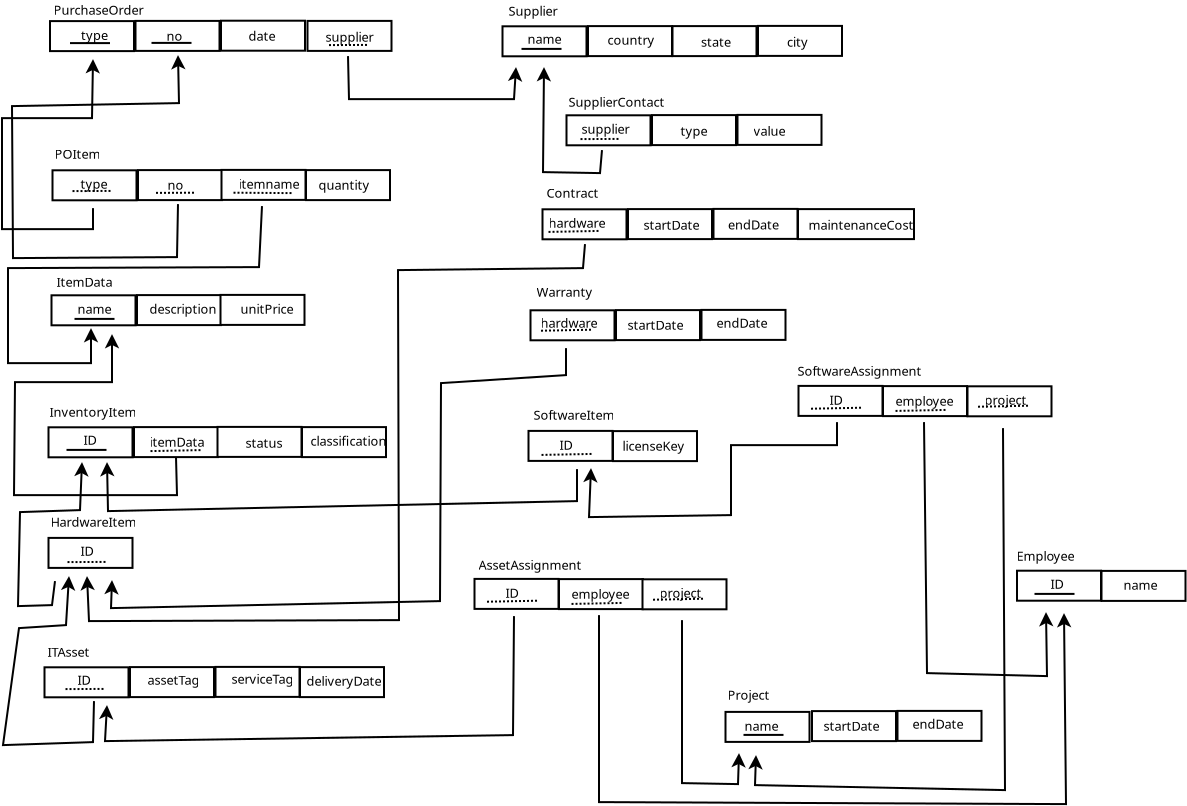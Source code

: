 <?xml version="1.0" encoding="UTF-8"?>
<dia:diagram xmlns:dia="http://www.lysator.liu.se/~alla/dia/">
  <dia:layer name="Background" visible="true" active="true">
    <dia:object type="Standard - Box" version="0" id="O0">
      <dia:attribute name="obj_pos">
        <dia:point val="3.3,1.8"/>
      </dia:attribute>
      <dia:attribute name="obj_bb">
        <dia:rectangle val="3.25,1.75;7.55,3.35"/>
      </dia:attribute>
      <dia:attribute name="elem_corner">
        <dia:point val="3.3,1.8"/>
      </dia:attribute>
      <dia:attribute name="elem_width">
        <dia:real val="4.2"/>
      </dia:attribute>
      <dia:attribute name="elem_height">
        <dia:real val="1.5"/>
      </dia:attribute>
      <dia:attribute name="show_background">
        <dia:boolean val="true"/>
      </dia:attribute>
    </dia:object>
    <dia:object type="Standard - Box" version="0" id="O1">
      <dia:attribute name="obj_pos">
        <dia:point val="7.575,1.79"/>
      </dia:attribute>
      <dia:attribute name="obj_bb">
        <dia:rectangle val="7.525,1.74;11.825,3.34"/>
      </dia:attribute>
      <dia:attribute name="elem_corner">
        <dia:point val="7.575,1.79"/>
      </dia:attribute>
      <dia:attribute name="elem_width">
        <dia:real val="4.2"/>
      </dia:attribute>
      <dia:attribute name="elem_height">
        <dia:real val="1.5"/>
      </dia:attribute>
      <dia:attribute name="show_background">
        <dia:boolean val="true"/>
      </dia:attribute>
    </dia:object>
    <dia:object type="Standard - Box" version="0" id="O2">
      <dia:attribute name="obj_pos">
        <dia:point val="11.85,1.78"/>
      </dia:attribute>
      <dia:attribute name="obj_bb">
        <dia:rectangle val="11.8,1.73;16.1,3.33"/>
      </dia:attribute>
      <dia:attribute name="elem_corner">
        <dia:point val="11.85,1.78"/>
      </dia:attribute>
      <dia:attribute name="elem_width">
        <dia:real val="4.2"/>
      </dia:attribute>
      <dia:attribute name="elem_height">
        <dia:real val="1.5"/>
      </dia:attribute>
      <dia:attribute name="show_background">
        <dia:boolean val="true"/>
      </dia:attribute>
    </dia:object>
    <dia:object type="Standard - Box" version="0" id="O3">
      <dia:attribute name="obj_pos">
        <dia:point val="16.175,1.79"/>
      </dia:attribute>
      <dia:attribute name="obj_bb">
        <dia:rectangle val="16.125,1.74;20.425,3.34"/>
      </dia:attribute>
      <dia:attribute name="elem_corner">
        <dia:point val="16.175,1.79"/>
      </dia:attribute>
      <dia:attribute name="elem_width">
        <dia:real val="4.2"/>
      </dia:attribute>
      <dia:attribute name="elem_height">
        <dia:real val="1.5"/>
      </dia:attribute>
      <dia:attribute name="show_background">
        <dia:boolean val="true"/>
      </dia:attribute>
    </dia:object>
    <dia:object type="Standard - Box" version="0" id="O4">
      <dia:attribute name="obj_pos">
        <dia:point val="3.425,9.26"/>
      </dia:attribute>
      <dia:attribute name="obj_bb">
        <dia:rectangle val="3.375,9.21;7.675,10.81"/>
      </dia:attribute>
      <dia:attribute name="elem_corner">
        <dia:point val="3.425,9.26"/>
      </dia:attribute>
      <dia:attribute name="elem_width">
        <dia:real val="4.2"/>
      </dia:attribute>
      <dia:attribute name="elem_height">
        <dia:real val="1.5"/>
      </dia:attribute>
      <dia:attribute name="show_background">
        <dia:boolean val="true"/>
      </dia:attribute>
    </dia:object>
    <dia:object type="Standard - Box" version="0" id="O5">
      <dia:attribute name="obj_pos">
        <dia:point val="7.7,9.25"/>
      </dia:attribute>
      <dia:attribute name="obj_bb">
        <dia:rectangle val="7.65,9.2;11.95,10.8"/>
      </dia:attribute>
      <dia:attribute name="elem_corner">
        <dia:point val="7.7,9.25"/>
      </dia:attribute>
      <dia:attribute name="elem_width">
        <dia:real val="4.2"/>
      </dia:attribute>
      <dia:attribute name="elem_height">
        <dia:real val="1.5"/>
      </dia:attribute>
      <dia:attribute name="show_background">
        <dia:boolean val="true"/>
      </dia:attribute>
    </dia:object>
    <dia:object type="Standard - Box" version="0" id="O6">
      <dia:attribute name="obj_pos">
        <dia:point val="11.875,9.24"/>
      </dia:attribute>
      <dia:attribute name="obj_bb">
        <dia:rectangle val="11.825,9.19;16.125,10.79"/>
      </dia:attribute>
      <dia:attribute name="elem_corner">
        <dia:point val="11.875,9.24"/>
      </dia:attribute>
      <dia:attribute name="elem_width">
        <dia:real val="4.2"/>
      </dia:attribute>
      <dia:attribute name="elem_height">
        <dia:real val="1.5"/>
      </dia:attribute>
      <dia:attribute name="show_background">
        <dia:boolean val="true"/>
      </dia:attribute>
    </dia:object>
    <dia:object type="Standard - Box" version="0" id="O7">
      <dia:attribute name="obj_pos">
        <dia:point val="16.1,9.25"/>
      </dia:attribute>
      <dia:attribute name="obj_bb">
        <dia:rectangle val="16.05,9.2;20.35,10.8"/>
      </dia:attribute>
      <dia:attribute name="elem_corner">
        <dia:point val="16.1,9.25"/>
      </dia:attribute>
      <dia:attribute name="elem_width">
        <dia:real val="4.2"/>
      </dia:attribute>
      <dia:attribute name="elem_height">
        <dia:real val="1.5"/>
      </dia:attribute>
      <dia:attribute name="show_background">
        <dia:boolean val="true"/>
      </dia:attribute>
    </dia:object>
    <dia:object type="Standard - Box" version="0" id="O8">
      <dia:attribute name="obj_pos">
        <dia:point val="3.375,15.51"/>
      </dia:attribute>
      <dia:attribute name="obj_bb">
        <dia:rectangle val="3.325,15.46;7.625,17.06"/>
      </dia:attribute>
      <dia:attribute name="elem_corner">
        <dia:point val="3.375,15.51"/>
      </dia:attribute>
      <dia:attribute name="elem_width">
        <dia:real val="4.2"/>
      </dia:attribute>
      <dia:attribute name="elem_height">
        <dia:real val="1.5"/>
      </dia:attribute>
      <dia:attribute name="show_background">
        <dia:boolean val="true"/>
      </dia:attribute>
    </dia:object>
    <dia:object type="Standard - Box" version="0" id="O9">
      <dia:attribute name="obj_pos">
        <dia:point val="7.65,15.5"/>
      </dia:attribute>
      <dia:attribute name="obj_bb">
        <dia:rectangle val="7.6,15.45;11.9,17.05"/>
      </dia:attribute>
      <dia:attribute name="elem_corner">
        <dia:point val="7.65,15.5"/>
      </dia:attribute>
      <dia:attribute name="elem_width">
        <dia:real val="4.2"/>
      </dia:attribute>
      <dia:attribute name="elem_height">
        <dia:real val="1.5"/>
      </dia:attribute>
      <dia:attribute name="show_background">
        <dia:boolean val="true"/>
      </dia:attribute>
    </dia:object>
    <dia:object type="Standard - Box" version="0" id="O10">
      <dia:attribute name="obj_pos">
        <dia:point val="11.825,15.49"/>
      </dia:attribute>
      <dia:attribute name="obj_bb">
        <dia:rectangle val="11.775,15.44;16.075,17.04"/>
      </dia:attribute>
      <dia:attribute name="elem_corner">
        <dia:point val="11.825,15.49"/>
      </dia:attribute>
      <dia:attribute name="elem_width">
        <dia:real val="4.2"/>
      </dia:attribute>
      <dia:attribute name="elem_height">
        <dia:real val="1.5"/>
      </dia:attribute>
      <dia:attribute name="show_background">
        <dia:boolean val="true"/>
      </dia:attribute>
    </dia:object>
    <dia:object type="Standard - Box" version="0" id="O11">
      <dia:attribute name="obj_pos">
        <dia:point val="3.225,22.11"/>
      </dia:attribute>
      <dia:attribute name="obj_bb">
        <dia:rectangle val="3.175,22.06;7.475,23.66"/>
      </dia:attribute>
      <dia:attribute name="elem_corner">
        <dia:point val="3.225,22.11"/>
      </dia:attribute>
      <dia:attribute name="elem_width">
        <dia:real val="4.2"/>
      </dia:attribute>
      <dia:attribute name="elem_height">
        <dia:real val="1.5"/>
      </dia:attribute>
      <dia:attribute name="show_background">
        <dia:boolean val="true"/>
      </dia:attribute>
    </dia:object>
    <dia:object type="Standard - Box" version="0" id="O12">
      <dia:attribute name="obj_pos">
        <dia:point val="7.5,22.1"/>
      </dia:attribute>
      <dia:attribute name="obj_bb">
        <dia:rectangle val="7.45,22.05;11.75,23.65"/>
      </dia:attribute>
      <dia:attribute name="elem_corner">
        <dia:point val="7.5,22.1"/>
      </dia:attribute>
      <dia:attribute name="elem_width">
        <dia:real val="4.2"/>
      </dia:attribute>
      <dia:attribute name="elem_height">
        <dia:real val="1.5"/>
      </dia:attribute>
      <dia:attribute name="show_background">
        <dia:boolean val="true"/>
      </dia:attribute>
    </dia:object>
    <dia:object type="Standard - Box" version="0" id="O13">
      <dia:attribute name="obj_pos">
        <dia:point val="11.675,22.09"/>
      </dia:attribute>
      <dia:attribute name="obj_bb">
        <dia:rectangle val="11.625,22.04;15.925,23.64"/>
      </dia:attribute>
      <dia:attribute name="elem_corner">
        <dia:point val="11.675,22.09"/>
      </dia:attribute>
      <dia:attribute name="elem_width">
        <dia:real val="4.2"/>
      </dia:attribute>
      <dia:attribute name="elem_height">
        <dia:real val="1.5"/>
      </dia:attribute>
      <dia:attribute name="show_background">
        <dia:boolean val="true"/>
      </dia:attribute>
    </dia:object>
    <dia:object type="Standard - Box" version="0" id="O14">
      <dia:attribute name="obj_pos">
        <dia:point val="15.9,22.1"/>
      </dia:attribute>
      <dia:attribute name="obj_bb">
        <dia:rectangle val="15.85,22.05;20.15,23.65"/>
      </dia:attribute>
      <dia:attribute name="elem_corner">
        <dia:point val="15.9,22.1"/>
      </dia:attribute>
      <dia:attribute name="elem_width">
        <dia:real val="4.2"/>
      </dia:attribute>
      <dia:attribute name="elem_height">
        <dia:real val="1.5"/>
      </dia:attribute>
      <dia:attribute name="show_background">
        <dia:boolean val="true"/>
      </dia:attribute>
    </dia:object>
    <dia:object type="Standard - Box" version="0" id="O15">
      <dia:attribute name="obj_pos">
        <dia:point val="3.225,27.64"/>
      </dia:attribute>
      <dia:attribute name="obj_bb">
        <dia:rectangle val="3.175,27.59;7.475,29.19"/>
      </dia:attribute>
      <dia:attribute name="elem_corner">
        <dia:point val="3.225,27.64"/>
      </dia:attribute>
      <dia:attribute name="elem_width">
        <dia:real val="4.2"/>
      </dia:attribute>
      <dia:attribute name="elem_height">
        <dia:real val="1.5"/>
      </dia:attribute>
      <dia:attribute name="show_background">
        <dia:boolean val="true"/>
      </dia:attribute>
    </dia:object>
    <dia:object type="Standard - Box" version="0" id="O16">
      <dia:attribute name="obj_pos">
        <dia:point val="3.025,34.11"/>
      </dia:attribute>
      <dia:attribute name="obj_bb">
        <dia:rectangle val="2.975,34.06;7.275,35.66"/>
      </dia:attribute>
      <dia:attribute name="elem_corner">
        <dia:point val="3.025,34.11"/>
      </dia:attribute>
      <dia:attribute name="elem_width">
        <dia:real val="4.2"/>
      </dia:attribute>
      <dia:attribute name="elem_height">
        <dia:real val="1.5"/>
      </dia:attribute>
      <dia:attribute name="show_background">
        <dia:boolean val="true"/>
      </dia:attribute>
    </dia:object>
    <dia:object type="Standard - Box" version="0" id="O17">
      <dia:attribute name="obj_pos">
        <dia:point val="7.3,34.1"/>
      </dia:attribute>
      <dia:attribute name="obj_bb">
        <dia:rectangle val="7.25,34.05;11.55,35.65"/>
      </dia:attribute>
      <dia:attribute name="elem_corner">
        <dia:point val="7.3,34.1"/>
      </dia:attribute>
      <dia:attribute name="elem_width">
        <dia:real val="4.2"/>
      </dia:attribute>
      <dia:attribute name="elem_height">
        <dia:real val="1.5"/>
      </dia:attribute>
      <dia:attribute name="show_background">
        <dia:boolean val="true"/>
      </dia:attribute>
    </dia:object>
    <dia:object type="Standard - Box" version="0" id="O18">
      <dia:attribute name="obj_pos">
        <dia:point val="11.575,34.09"/>
      </dia:attribute>
      <dia:attribute name="obj_bb">
        <dia:rectangle val="11.525,34.04;15.825,35.64"/>
      </dia:attribute>
      <dia:attribute name="elem_corner">
        <dia:point val="11.575,34.09"/>
      </dia:attribute>
      <dia:attribute name="elem_width">
        <dia:real val="4.2"/>
      </dia:attribute>
      <dia:attribute name="elem_height">
        <dia:real val="1.5"/>
      </dia:attribute>
      <dia:attribute name="show_background">
        <dia:boolean val="true"/>
      </dia:attribute>
    </dia:object>
    <dia:object type="Standard - Box" version="0" id="O19">
      <dia:attribute name="obj_pos">
        <dia:point val="15.8,34.1"/>
      </dia:attribute>
      <dia:attribute name="obj_bb">
        <dia:rectangle val="15.75,34.05;20.05,35.65"/>
      </dia:attribute>
      <dia:attribute name="elem_corner">
        <dia:point val="15.8,34.1"/>
      </dia:attribute>
      <dia:attribute name="elem_width">
        <dia:real val="4.2"/>
      </dia:attribute>
      <dia:attribute name="elem_height">
        <dia:real val="1.5"/>
      </dia:attribute>
      <dia:attribute name="show_background">
        <dia:boolean val="true"/>
      </dia:attribute>
    </dia:object>
    <dia:object type="Standard - Box" version="0" id="O20">
      <dia:attribute name="obj_pos">
        <dia:point val="25.925,2.06"/>
      </dia:attribute>
      <dia:attribute name="obj_bb">
        <dia:rectangle val="25.875,2.01;30.175,3.61"/>
      </dia:attribute>
      <dia:attribute name="elem_corner">
        <dia:point val="25.925,2.06"/>
      </dia:attribute>
      <dia:attribute name="elem_width">
        <dia:real val="4.2"/>
      </dia:attribute>
      <dia:attribute name="elem_height">
        <dia:real val="1.5"/>
      </dia:attribute>
      <dia:attribute name="show_background">
        <dia:boolean val="true"/>
      </dia:attribute>
    </dia:object>
    <dia:object type="Standard - Box" version="0" id="O21">
      <dia:attribute name="obj_pos">
        <dia:point val="30.2,2.05"/>
      </dia:attribute>
      <dia:attribute name="obj_bb">
        <dia:rectangle val="30.15,2;34.45,3.6"/>
      </dia:attribute>
      <dia:attribute name="elem_corner">
        <dia:point val="30.2,2.05"/>
      </dia:attribute>
      <dia:attribute name="elem_width">
        <dia:real val="4.2"/>
      </dia:attribute>
      <dia:attribute name="elem_height">
        <dia:real val="1.5"/>
      </dia:attribute>
      <dia:attribute name="show_background">
        <dia:boolean val="true"/>
      </dia:attribute>
    </dia:object>
    <dia:object type="Standard - Box" version="0" id="O22">
      <dia:attribute name="obj_pos">
        <dia:point val="27.225,22.29"/>
      </dia:attribute>
      <dia:attribute name="obj_bb">
        <dia:rectangle val="27.175,22.24;31.475,23.84"/>
      </dia:attribute>
      <dia:attribute name="elem_corner">
        <dia:point val="27.225,22.29"/>
      </dia:attribute>
      <dia:attribute name="elem_width">
        <dia:real val="4.2"/>
      </dia:attribute>
      <dia:attribute name="elem_height">
        <dia:real val="1.5"/>
      </dia:attribute>
      <dia:attribute name="show_background">
        <dia:boolean val="true"/>
      </dia:attribute>
    </dia:object>
    <dia:object type="Standard - Box" version="0" id="O23">
      <dia:attribute name="obj_pos">
        <dia:point val="31.45,22.3"/>
      </dia:attribute>
      <dia:attribute name="obj_bb">
        <dia:rectangle val="31.4,22.25;35.7,23.85"/>
      </dia:attribute>
      <dia:attribute name="elem_corner">
        <dia:point val="31.45,22.3"/>
      </dia:attribute>
      <dia:attribute name="elem_width">
        <dia:real val="4.2"/>
      </dia:attribute>
      <dia:attribute name="elem_height">
        <dia:real val="1.5"/>
      </dia:attribute>
      <dia:attribute name="show_background">
        <dia:boolean val="true"/>
      </dia:attribute>
    </dia:object>
    <dia:object type="Standard - Box" version="0" id="O24">
      <dia:attribute name="obj_pos">
        <dia:point val="27.325,16.26"/>
      </dia:attribute>
      <dia:attribute name="obj_bb">
        <dia:rectangle val="27.275,16.21;31.575,17.81"/>
      </dia:attribute>
      <dia:attribute name="elem_corner">
        <dia:point val="27.325,16.26"/>
      </dia:attribute>
      <dia:attribute name="elem_width">
        <dia:real val="4.2"/>
      </dia:attribute>
      <dia:attribute name="elem_height">
        <dia:real val="1.5"/>
      </dia:attribute>
      <dia:attribute name="show_background">
        <dia:boolean val="true"/>
      </dia:attribute>
    </dia:object>
    <dia:object type="Standard - Box" version="0" id="O25">
      <dia:attribute name="obj_pos">
        <dia:point val="31.6,16.25"/>
      </dia:attribute>
      <dia:attribute name="obj_bb">
        <dia:rectangle val="31.55,16.2;35.85,17.8"/>
      </dia:attribute>
      <dia:attribute name="elem_corner">
        <dia:point val="31.6,16.25"/>
      </dia:attribute>
      <dia:attribute name="elem_width">
        <dia:real val="4.2"/>
      </dia:attribute>
      <dia:attribute name="elem_height">
        <dia:real val="1.5"/>
      </dia:attribute>
      <dia:attribute name="show_background">
        <dia:boolean val="true"/>
      </dia:attribute>
    </dia:object>
    <dia:object type="Standard - Box" version="0" id="O26">
      <dia:attribute name="obj_pos">
        <dia:point val="35.875,16.24"/>
      </dia:attribute>
      <dia:attribute name="obj_bb">
        <dia:rectangle val="35.825,16.19;40.125,17.79"/>
      </dia:attribute>
      <dia:attribute name="elem_corner">
        <dia:point val="35.875,16.24"/>
      </dia:attribute>
      <dia:attribute name="elem_width">
        <dia:real val="4.2"/>
      </dia:attribute>
      <dia:attribute name="elem_height">
        <dia:real val="1.5"/>
      </dia:attribute>
      <dia:attribute name="show_background">
        <dia:boolean val="true"/>
      </dia:attribute>
    </dia:object>
    <dia:object type="Standard - Box" version="0" id="O27">
      <dia:attribute name="obj_pos">
        <dia:point val="27.925,11.21"/>
      </dia:attribute>
      <dia:attribute name="obj_bb">
        <dia:rectangle val="27.875,11.16;32.175,12.76"/>
      </dia:attribute>
      <dia:attribute name="elem_corner">
        <dia:point val="27.925,11.21"/>
      </dia:attribute>
      <dia:attribute name="elem_width">
        <dia:real val="4.2"/>
      </dia:attribute>
      <dia:attribute name="elem_height">
        <dia:real val="1.5"/>
      </dia:attribute>
      <dia:attribute name="show_background">
        <dia:boolean val="true"/>
      </dia:attribute>
    </dia:object>
    <dia:object type="Standard - Box" version="0" id="O28">
      <dia:attribute name="obj_pos">
        <dia:point val="32.2,11.2"/>
      </dia:attribute>
      <dia:attribute name="obj_bb">
        <dia:rectangle val="32.15,11.15;36.45,12.75"/>
      </dia:attribute>
      <dia:attribute name="elem_corner">
        <dia:point val="32.2,11.2"/>
      </dia:attribute>
      <dia:attribute name="elem_width">
        <dia:real val="4.2"/>
      </dia:attribute>
      <dia:attribute name="elem_height">
        <dia:real val="1.5"/>
      </dia:attribute>
      <dia:attribute name="show_background">
        <dia:boolean val="true"/>
      </dia:attribute>
    </dia:object>
    <dia:object type="Standard - Box" version="0" id="O29">
      <dia:attribute name="obj_pos">
        <dia:point val="36.475,11.19"/>
      </dia:attribute>
      <dia:attribute name="obj_bb">
        <dia:rectangle val="36.425,11.14;40.725,12.74"/>
      </dia:attribute>
      <dia:attribute name="elem_corner">
        <dia:point val="36.475,11.19"/>
      </dia:attribute>
      <dia:attribute name="elem_width">
        <dia:real val="4.2"/>
      </dia:attribute>
      <dia:attribute name="elem_height">
        <dia:real val="1.5"/>
      </dia:attribute>
      <dia:attribute name="show_background">
        <dia:boolean val="true"/>
      </dia:attribute>
    </dia:object>
    <dia:object type="Standard - Box" version="0" id="O30">
      <dia:attribute name="obj_pos">
        <dia:point val="40.7,11.2"/>
      </dia:attribute>
      <dia:attribute name="obj_bb">
        <dia:rectangle val="40.65,11.15;46.55,12.75"/>
      </dia:attribute>
      <dia:attribute name="elem_corner">
        <dia:point val="40.7,11.2"/>
      </dia:attribute>
      <dia:attribute name="elem_width">
        <dia:real val="5.8"/>
      </dia:attribute>
      <dia:attribute name="elem_height">
        <dia:real val="1.5"/>
      </dia:attribute>
      <dia:attribute name="show_background">
        <dia:boolean val="true"/>
      </dia:attribute>
    </dia:object>
    <dia:object type="Standard - Box" version="0" id="O31">
      <dia:attribute name="obj_pos">
        <dia:point val="29.125,6.51"/>
      </dia:attribute>
      <dia:attribute name="obj_bb">
        <dia:rectangle val="29.075,6.46;33.375,8.06"/>
      </dia:attribute>
      <dia:attribute name="elem_corner">
        <dia:point val="29.125,6.51"/>
      </dia:attribute>
      <dia:attribute name="elem_width">
        <dia:real val="4.2"/>
      </dia:attribute>
      <dia:attribute name="elem_height">
        <dia:real val="1.5"/>
      </dia:attribute>
      <dia:attribute name="show_background">
        <dia:boolean val="true"/>
      </dia:attribute>
    </dia:object>
    <dia:object type="Standard - Box" version="0" id="O32">
      <dia:attribute name="obj_pos">
        <dia:point val="33.4,6.5"/>
      </dia:attribute>
      <dia:attribute name="obj_bb">
        <dia:rectangle val="33.35,6.45;37.65,8.05"/>
      </dia:attribute>
      <dia:attribute name="elem_corner">
        <dia:point val="33.4,6.5"/>
      </dia:attribute>
      <dia:attribute name="elem_width">
        <dia:real val="4.2"/>
      </dia:attribute>
      <dia:attribute name="elem_height">
        <dia:real val="1.5"/>
      </dia:attribute>
      <dia:attribute name="show_background">
        <dia:boolean val="true"/>
      </dia:attribute>
    </dia:object>
    <dia:object type="Standard - Box" version="0" id="O33">
      <dia:attribute name="obj_pos">
        <dia:point val="37.675,6.49"/>
      </dia:attribute>
      <dia:attribute name="obj_bb">
        <dia:rectangle val="37.625,6.44;41.925,8.04"/>
      </dia:attribute>
      <dia:attribute name="elem_corner">
        <dia:point val="37.675,6.49"/>
      </dia:attribute>
      <dia:attribute name="elem_width">
        <dia:real val="4.2"/>
      </dia:attribute>
      <dia:attribute name="elem_height">
        <dia:real val="1.5"/>
      </dia:attribute>
      <dia:attribute name="show_background">
        <dia:boolean val="true"/>
      </dia:attribute>
    </dia:object>
    <dia:object type="Standard - Box" version="0" id="O34">
      <dia:attribute name="obj_pos">
        <dia:point val="24.525,29.69"/>
      </dia:attribute>
      <dia:attribute name="obj_bb">
        <dia:rectangle val="24.475,29.64;28.775,31.24"/>
      </dia:attribute>
      <dia:attribute name="elem_corner">
        <dia:point val="24.525,29.69"/>
      </dia:attribute>
      <dia:attribute name="elem_width">
        <dia:real val="4.2"/>
      </dia:attribute>
      <dia:attribute name="elem_height">
        <dia:real val="1.5"/>
      </dia:attribute>
      <dia:attribute name="show_background">
        <dia:boolean val="true"/>
      </dia:attribute>
    </dia:object>
    <dia:object type="Standard - Box" version="0" id="O35">
      <dia:attribute name="obj_pos">
        <dia:point val="28.75,29.7"/>
      </dia:attribute>
      <dia:attribute name="obj_bb">
        <dia:rectangle val="28.7,29.65;33.0,31.25"/>
      </dia:attribute>
      <dia:attribute name="elem_corner">
        <dia:point val="28.75,29.7"/>
      </dia:attribute>
      <dia:attribute name="elem_width">
        <dia:real val="4.2"/>
      </dia:attribute>
      <dia:attribute name="elem_height">
        <dia:real val="1.5"/>
      </dia:attribute>
      <dia:attribute name="show_background">
        <dia:boolean val="true"/>
      </dia:attribute>
    </dia:object>
    <dia:object type="Standard - Box" version="0" id="O36">
      <dia:attribute name="obj_pos">
        <dia:point val="37.075,36.34"/>
      </dia:attribute>
      <dia:attribute name="obj_bb">
        <dia:rectangle val="37.025,36.29;41.325,37.89"/>
      </dia:attribute>
      <dia:attribute name="elem_corner">
        <dia:point val="37.075,36.34"/>
      </dia:attribute>
      <dia:attribute name="elem_width">
        <dia:real val="4.2"/>
      </dia:attribute>
      <dia:attribute name="elem_height">
        <dia:real val="1.5"/>
      </dia:attribute>
      <dia:attribute name="show_background">
        <dia:boolean val="true"/>
      </dia:attribute>
    </dia:object>
    <dia:object type="Standard - Box" version="0" id="O37">
      <dia:attribute name="obj_pos">
        <dia:point val="51.65,29.28"/>
      </dia:attribute>
      <dia:attribute name="obj_bb">
        <dia:rectangle val="51.6,29.23;55.9,30.83"/>
      </dia:attribute>
      <dia:attribute name="elem_corner">
        <dia:point val="51.65,29.28"/>
      </dia:attribute>
      <dia:attribute name="elem_width">
        <dia:real val="4.2"/>
      </dia:attribute>
      <dia:attribute name="elem_height">
        <dia:real val="1.5"/>
      </dia:attribute>
      <dia:attribute name="show_background">
        <dia:boolean val="true"/>
      </dia:attribute>
    </dia:object>
    <dia:object type="Standard - Box" version="0" id="O38">
      <dia:attribute name="obj_pos">
        <dia:point val="55.875,29.29"/>
      </dia:attribute>
      <dia:attribute name="obj_bb">
        <dia:rectangle val="55.825,29.24;60.125,30.84"/>
      </dia:attribute>
      <dia:attribute name="elem_corner">
        <dia:point val="55.875,29.29"/>
      </dia:attribute>
      <dia:attribute name="elem_width">
        <dia:real val="4.2"/>
      </dia:attribute>
      <dia:attribute name="elem_height">
        <dia:real val="1.5"/>
      </dia:attribute>
      <dia:attribute name="show_background">
        <dia:boolean val="true"/>
      </dia:attribute>
    </dia:object>
    <dia:object type="Standard - PolyLine" version="0" id="O39">
      <dia:attribute name="obj_pos">
        <dia:point val="9.7,10.95"/>
      </dia:attribute>
      <dia:attribute name="obj_bb">
        <dia:rectangle val="1.35,3.388;10.075,13.7"/>
      </dia:attribute>
      <dia:attribute name="poly_points">
        <dia:point val="9.7,10.95"/>
        <dia:point val="9.65,13.6"/>
        <dia:point val="1.45,13.65"/>
        <dia:point val="1.4,6.05"/>
        <dia:point val="9.75,5.9"/>
        <dia:point val="9.7,3.5"/>
      </dia:attribute>
      <dia:attribute name="end_arrow">
        <dia:enum val="22"/>
      </dia:attribute>
      <dia:attribute name="end_arrow_length">
        <dia:real val="0.5"/>
      </dia:attribute>
      <dia:attribute name="end_arrow_width">
        <dia:real val="0.5"/>
      </dia:attribute>
    </dia:object>
    <dia:object type="Standard - PolyLine" version="0" id="O40">
      <dia:attribute name="obj_pos">
        <dia:point val="5.45,11.15"/>
      </dia:attribute>
      <dia:attribute name="obj_bb">
        <dia:rectangle val="0.85,3.588;5.801,12.25"/>
      </dia:attribute>
      <dia:attribute name="poly_points">
        <dia:point val="5.45,11.15"/>
        <dia:point val="5.45,12.2"/>
        <dia:point val="0.9,12.2"/>
        <dia:point val="0.9,6.65"/>
        <dia:point val="5.4,6.65"/>
        <dia:point val="5.45,3.7"/>
      </dia:attribute>
      <dia:attribute name="end_arrow">
        <dia:enum val="22"/>
      </dia:attribute>
      <dia:attribute name="end_arrow_length">
        <dia:real val="0.5"/>
      </dia:attribute>
      <dia:attribute name="end_arrow_width">
        <dia:real val="0.5"/>
      </dia:attribute>
    </dia:object>
    <dia:object type="Standard - Text" version="1" id="O41">
      <dia:attribute name="obj_pos">
        <dia:point val="4.85,2.75"/>
      </dia:attribute>
      <dia:attribute name="obj_bb">
        <dia:rectangle val="4.85,2.11;6.077,2.882"/>
      </dia:attribute>
      <dia:attribute name="text">
        <dia:composite type="text">
          <dia:attribute name="string">
            <dia:string>#type#</dia:string>
          </dia:attribute>
          <dia:attribute name="font">
            <dia:font family="sans" style="0" name="Helvetica"/>
          </dia:attribute>
          <dia:attribute name="height">
            <dia:real val="0.8"/>
          </dia:attribute>
          <dia:attribute name="pos">
            <dia:point val="4.85,2.75"/>
          </dia:attribute>
          <dia:attribute name="color">
            <dia:color val="#000000"/>
          </dia:attribute>
          <dia:attribute name="alignment">
            <dia:enum val="0"/>
          </dia:attribute>
        </dia:composite>
      </dia:attribute>
      <dia:attribute name="valign">
        <dia:enum val="3"/>
      </dia:attribute>
    </dia:object>
    <dia:object type="Standard - Text" version="1" id="O42">
      <dia:attribute name="obj_pos">
        <dia:point val="9.125,2.78"/>
      </dia:attribute>
      <dia:attribute name="obj_bb">
        <dia:rectangle val="9.125,2.14;9.83,2.913"/>
      </dia:attribute>
      <dia:attribute name="text">
        <dia:composite type="text">
          <dia:attribute name="string">
            <dia:string>#no#</dia:string>
          </dia:attribute>
          <dia:attribute name="font">
            <dia:font family="sans" style="0" name="Helvetica"/>
          </dia:attribute>
          <dia:attribute name="height">
            <dia:real val="0.8"/>
          </dia:attribute>
          <dia:attribute name="pos">
            <dia:point val="9.125,2.78"/>
          </dia:attribute>
          <dia:attribute name="color">
            <dia:color val="#000000"/>
          </dia:attribute>
          <dia:attribute name="alignment">
            <dia:enum val="0"/>
          </dia:attribute>
        </dia:composite>
      </dia:attribute>
      <dia:attribute name="valign">
        <dia:enum val="3"/>
      </dia:attribute>
    </dia:object>
    <dia:object type="Standard - Line" version="0" id="O43">
      <dia:attribute name="obj_pos">
        <dia:point val="4.3,2.9"/>
      </dia:attribute>
      <dia:attribute name="obj_bb">
        <dia:rectangle val="4.25,2.85;6.35,2.95"/>
      </dia:attribute>
      <dia:attribute name="conn_endpoints">
        <dia:point val="4.3,2.9"/>
        <dia:point val="6.3,2.9"/>
      </dia:attribute>
      <dia:attribute name="numcp">
        <dia:int val="1"/>
      </dia:attribute>
    </dia:object>
    <dia:object type="Standard - Line" version="0" id="O44">
      <dia:attribute name="obj_pos">
        <dia:point val="8.375,2.89"/>
      </dia:attribute>
      <dia:attribute name="obj_bb">
        <dia:rectangle val="8.325,2.84;10.425,2.94"/>
      </dia:attribute>
      <dia:attribute name="conn_endpoints">
        <dia:point val="8.375,2.89"/>
        <dia:point val="10.375,2.89"/>
      </dia:attribute>
      <dia:attribute name="numcp">
        <dia:int val="1"/>
      </dia:attribute>
    </dia:object>
    <dia:object type="Standard - Text" version="1" id="O45">
      <dia:attribute name="obj_pos">
        <dia:point val="13.225,2.78"/>
      </dia:attribute>
      <dia:attribute name="obj_bb">
        <dia:rectangle val="13.225,2.14;14.468,2.913"/>
      </dia:attribute>
      <dia:attribute name="text">
        <dia:composite type="text">
          <dia:attribute name="string">
            <dia:string>#date#</dia:string>
          </dia:attribute>
          <dia:attribute name="font">
            <dia:font family="sans" style="0" name="Helvetica"/>
          </dia:attribute>
          <dia:attribute name="height">
            <dia:real val="0.8"/>
          </dia:attribute>
          <dia:attribute name="pos">
            <dia:point val="13.225,2.78"/>
          </dia:attribute>
          <dia:attribute name="color">
            <dia:color val="#000000"/>
          </dia:attribute>
          <dia:attribute name="alignment">
            <dia:enum val="0"/>
          </dia:attribute>
        </dia:composite>
      </dia:attribute>
      <dia:attribute name="valign">
        <dia:enum val="3"/>
      </dia:attribute>
    </dia:object>
    <dia:object type="Standard - Text" version="1" id="O46">
      <dia:attribute name="obj_pos">
        <dia:point val="17.075,2.83"/>
      </dia:attribute>
      <dia:attribute name="obj_bb">
        <dia:rectangle val="17.075,2.19;19.29,2.962"/>
      </dia:attribute>
      <dia:attribute name="text">
        <dia:composite type="text">
          <dia:attribute name="string">
            <dia:string>#supplier#</dia:string>
          </dia:attribute>
          <dia:attribute name="font">
            <dia:font family="sans" style="0" name="Helvetica"/>
          </dia:attribute>
          <dia:attribute name="height">
            <dia:real val="0.8"/>
          </dia:attribute>
          <dia:attribute name="pos">
            <dia:point val="17.075,2.83"/>
          </dia:attribute>
          <dia:attribute name="color">
            <dia:color val="#000000"/>
          </dia:attribute>
          <dia:attribute name="alignment">
            <dia:enum val="0"/>
          </dia:attribute>
        </dia:composite>
      </dia:attribute>
      <dia:attribute name="valign">
        <dia:enum val="3"/>
      </dia:attribute>
    </dia:object>
    <dia:object type="Standard - Line" version="0" id="O47">
      <dia:attribute name="obj_pos">
        <dia:point val="17.25,3"/>
      </dia:attribute>
      <dia:attribute name="obj_bb">
        <dia:rectangle val="17.2,2.94;19.275,3.05"/>
      </dia:attribute>
      <dia:attribute name="conn_endpoints">
        <dia:point val="17.25,3"/>
        <dia:point val="19.225,2.99"/>
      </dia:attribute>
      <dia:attribute name="numcp">
        <dia:int val="1"/>
      </dia:attribute>
      <dia:attribute name="line_style">
        <dia:enum val="4"/>
      </dia:attribute>
    </dia:object>
    <dia:object type="Standard - Text" version="1" id="O48">
      <dia:attribute name="obj_pos">
        <dia:point val="3.475,1.48"/>
      </dia:attribute>
      <dia:attribute name="obj_bb">
        <dia:rectangle val="3.475,0.84;7.63,1.613"/>
      </dia:attribute>
      <dia:attribute name="text">
        <dia:composite type="text">
          <dia:attribute name="string">
            <dia:string>#PurchaseOrder#</dia:string>
          </dia:attribute>
          <dia:attribute name="font">
            <dia:font family="sans" style="0" name="Helvetica"/>
          </dia:attribute>
          <dia:attribute name="height">
            <dia:real val="0.8"/>
          </dia:attribute>
          <dia:attribute name="pos">
            <dia:point val="3.475,1.48"/>
          </dia:attribute>
          <dia:attribute name="color">
            <dia:color val="#000000"/>
          </dia:attribute>
          <dia:attribute name="alignment">
            <dia:enum val="0"/>
          </dia:attribute>
        </dia:composite>
      </dia:attribute>
      <dia:attribute name="valign">
        <dia:enum val="3"/>
      </dia:attribute>
    </dia:object>
    <dia:object type="Standard - Text" version="1" id="O49">
      <dia:attribute name="obj_pos">
        <dia:point val="3.525,8.68"/>
      </dia:attribute>
      <dia:attribute name="obj_bb">
        <dia:rectangle val="3.525,8.04;5.66,8.812"/>
      </dia:attribute>
      <dia:attribute name="text">
        <dia:composite type="text">
          <dia:attribute name="string">
            <dia:string>#POItem#</dia:string>
          </dia:attribute>
          <dia:attribute name="font">
            <dia:font family="sans" style="0" name="Helvetica"/>
          </dia:attribute>
          <dia:attribute name="height">
            <dia:real val="0.8"/>
          </dia:attribute>
          <dia:attribute name="pos">
            <dia:point val="3.525,8.68"/>
          </dia:attribute>
          <dia:attribute name="color">
            <dia:color val="#000000"/>
          </dia:attribute>
          <dia:attribute name="alignment">
            <dia:enum val="0"/>
          </dia:attribute>
        </dia:composite>
      </dia:attribute>
      <dia:attribute name="valign">
        <dia:enum val="3"/>
      </dia:attribute>
    </dia:object>
    <dia:object type="Standard - Text" version="1" id="O50">
      <dia:attribute name="obj_pos">
        <dia:point val="3.625,15.08"/>
      </dia:attribute>
      <dia:attribute name="obj_bb">
        <dia:rectangle val="3.625,14.44;6.275,15.213"/>
      </dia:attribute>
      <dia:attribute name="text">
        <dia:composite type="text">
          <dia:attribute name="string">
            <dia:string>#ItemData#</dia:string>
          </dia:attribute>
          <dia:attribute name="font">
            <dia:font family="sans" style="0" name="Helvetica"/>
          </dia:attribute>
          <dia:attribute name="height">
            <dia:real val="0.8"/>
          </dia:attribute>
          <dia:attribute name="pos">
            <dia:point val="3.625,15.08"/>
          </dia:attribute>
          <dia:attribute name="color">
            <dia:color val="#000000"/>
          </dia:attribute>
          <dia:attribute name="alignment">
            <dia:enum val="0"/>
          </dia:attribute>
        </dia:composite>
      </dia:attribute>
      <dia:attribute name="valign">
        <dia:enum val="3"/>
      </dia:attribute>
    </dia:object>
    <dia:object type="Standard - Text" version="1" id="O51">
      <dia:attribute name="obj_pos">
        <dia:point val="26.225,1.53"/>
      </dia:attribute>
      <dia:attribute name="obj_bb">
        <dia:rectangle val="26.225,0.89;28.513,1.663"/>
      </dia:attribute>
      <dia:attribute name="text">
        <dia:composite type="text">
          <dia:attribute name="string">
            <dia:string>#Supplier#</dia:string>
          </dia:attribute>
          <dia:attribute name="font">
            <dia:font family="sans" style="0" name="Helvetica"/>
          </dia:attribute>
          <dia:attribute name="height">
            <dia:real val="0.8"/>
          </dia:attribute>
          <dia:attribute name="pos">
            <dia:point val="26.225,1.53"/>
          </dia:attribute>
          <dia:attribute name="color">
            <dia:color val="#000000"/>
          </dia:attribute>
          <dia:attribute name="alignment">
            <dia:enum val="0"/>
          </dia:attribute>
        </dia:composite>
      </dia:attribute>
      <dia:attribute name="valign">
        <dia:enum val="3"/>
      </dia:attribute>
    </dia:object>
    <dia:object type="Standard - Text" version="1" id="O52">
      <dia:attribute name="obj_pos">
        <dia:point val="29.225,6.08"/>
      </dia:attribute>
      <dia:attribute name="obj_bb">
        <dia:rectangle val="29.225,5.44;33.663,6.213"/>
      </dia:attribute>
      <dia:attribute name="text">
        <dia:composite type="text">
          <dia:attribute name="string">
            <dia:string>#SupplierContact#</dia:string>
          </dia:attribute>
          <dia:attribute name="font">
            <dia:font family="sans" style="0" name="Helvetica"/>
          </dia:attribute>
          <dia:attribute name="height">
            <dia:real val="0.8"/>
          </dia:attribute>
          <dia:attribute name="pos">
            <dia:point val="29.225,6.08"/>
          </dia:attribute>
          <dia:attribute name="color">
            <dia:color val="#000000"/>
          </dia:attribute>
          <dia:attribute name="alignment">
            <dia:enum val="0"/>
          </dia:attribute>
        </dia:composite>
      </dia:attribute>
      <dia:attribute name="valign">
        <dia:enum val="3"/>
      </dia:attribute>
    </dia:object>
    <dia:object type="Standard - Text" version="1" id="O53">
      <dia:attribute name="obj_pos">
        <dia:point val="28.125,10.63"/>
      </dia:attribute>
      <dia:attribute name="obj_bb">
        <dia:rectangle val="28.125,9.99;30.505,10.762"/>
      </dia:attribute>
      <dia:attribute name="text">
        <dia:composite type="text">
          <dia:attribute name="string">
            <dia:string>#Contract#</dia:string>
          </dia:attribute>
          <dia:attribute name="font">
            <dia:font family="sans" style="0" name="Helvetica"/>
          </dia:attribute>
          <dia:attribute name="height">
            <dia:real val="0.8"/>
          </dia:attribute>
          <dia:attribute name="pos">
            <dia:point val="28.125,10.63"/>
          </dia:attribute>
          <dia:attribute name="color">
            <dia:color val="#000000"/>
          </dia:attribute>
          <dia:attribute name="alignment">
            <dia:enum val="0"/>
          </dia:attribute>
        </dia:composite>
      </dia:attribute>
      <dia:attribute name="valign">
        <dia:enum val="3"/>
      </dia:attribute>
    </dia:object>
    <dia:object type="Standard - Text" version="1" id="O54">
      <dia:attribute name="obj_pos">
        <dia:point val="27.625,15.58"/>
      </dia:attribute>
      <dia:attribute name="obj_bb">
        <dia:rectangle val="27.625,14.94;30.225,15.713"/>
      </dia:attribute>
      <dia:attribute name="text">
        <dia:composite type="text">
          <dia:attribute name="string">
            <dia:string>#Warranty#</dia:string>
          </dia:attribute>
          <dia:attribute name="font">
            <dia:font family="sans" style="0" name="Helvetica"/>
          </dia:attribute>
          <dia:attribute name="height">
            <dia:real val="0.8"/>
          </dia:attribute>
          <dia:attribute name="pos">
            <dia:point val="27.625,15.58"/>
          </dia:attribute>
          <dia:attribute name="color">
            <dia:color val="#000000"/>
          </dia:attribute>
          <dia:attribute name="alignment">
            <dia:enum val="0"/>
          </dia:attribute>
        </dia:composite>
      </dia:attribute>
      <dia:attribute name="valign">
        <dia:enum val="3"/>
      </dia:attribute>
    </dia:object>
    <dia:object type="Standard - Text" version="1" id="O55">
      <dia:attribute name="obj_pos">
        <dia:point val="3.275,21.58"/>
      </dia:attribute>
      <dia:attribute name="obj_bb">
        <dia:rectangle val="3.275,20.94;7.33,21.712"/>
      </dia:attribute>
      <dia:attribute name="text">
        <dia:composite type="text">
          <dia:attribute name="string">
            <dia:string>#InventoryItem#</dia:string>
          </dia:attribute>
          <dia:attribute name="font">
            <dia:font family="sans" style="0" name="Helvetica"/>
          </dia:attribute>
          <dia:attribute name="height">
            <dia:real val="0.8"/>
          </dia:attribute>
          <dia:attribute name="pos">
            <dia:point val="3.275,21.58"/>
          </dia:attribute>
          <dia:attribute name="color">
            <dia:color val="#000000"/>
          </dia:attribute>
          <dia:attribute name="alignment">
            <dia:enum val="0"/>
          </dia:attribute>
        </dia:composite>
      </dia:attribute>
      <dia:attribute name="valign">
        <dia:enum val="3"/>
      </dia:attribute>
    </dia:object>
    <dia:object type="Standard - Text" version="1" id="O56">
      <dia:attribute name="obj_pos">
        <dia:point val="3.325,27.08"/>
      </dia:attribute>
      <dia:attribute name="obj_bb">
        <dia:rectangle val="3.325,26.44;7.385,27.212"/>
      </dia:attribute>
      <dia:attribute name="text">
        <dia:composite type="text">
          <dia:attribute name="string">
            <dia:string>#HardwareItem#</dia:string>
          </dia:attribute>
          <dia:attribute name="font">
            <dia:font family="sans" style="0" name="Helvetica"/>
          </dia:attribute>
          <dia:attribute name="height">
            <dia:real val="0.8"/>
          </dia:attribute>
          <dia:attribute name="pos">
            <dia:point val="3.325,27.08"/>
          </dia:attribute>
          <dia:attribute name="color">
            <dia:color val="#000000"/>
          </dia:attribute>
          <dia:attribute name="alignment">
            <dia:enum val="0"/>
          </dia:attribute>
        </dia:composite>
      </dia:attribute>
      <dia:attribute name="valign">
        <dia:enum val="3"/>
      </dia:attribute>
    </dia:object>
    <dia:object type="Standard - Text" version="1" id="O57">
      <dia:attribute name="obj_pos">
        <dia:point val="3.175,33.58"/>
      </dia:attribute>
      <dia:attribute name="obj_bb">
        <dia:rectangle val="3.175,32.94;5.298,33.712"/>
      </dia:attribute>
      <dia:attribute name="text">
        <dia:composite type="text">
          <dia:attribute name="string">
            <dia:string>#ITAsset#</dia:string>
          </dia:attribute>
          <dia:attribute name="font">
            <dia:font family="sans" style="0" name="Helvetica"/>
          </dia:attribute>
          <dia:attribute name="height">
            <dia:real val="0.8"/>
          </dia:attribute>
          <dia:attribute name="pos">
            <dia:point val="3.175,33.58"/>
          </dia:attribute>
          <dia:attribute name="color">
            <dia:color val="#000000"/>
          </dia:attribute>
          <dia:attribute name="alignment">
            <dia:enum val="0"/>
          </dia:attribute>
        </dia:composite>
      </dia:attribute>
      <dia:attribute name="valign">
        <dia:enum val="3"/>
      </dia:attribute>
    </dia:object>
    <dia:object type="Standard - Text" version="1" id="O58">
      <dia:attribute name="obj_pos">
        <dia:point val="24.725,29.23"/>
      </dia:attribute>
      <dia:attribute name="obj_bb">
        <dia:rectangle val="24.725,28.59;29.505,29.363"/>
      </dia:attribute>
      <dia:attribute name="text">
        <dia:composite type="text">
          <dia:attribute name="string">
            <dia:string>#AssetAssignment#</dia:string>
          </dia:attribute>
          <dia:attribute name="font">
            <dia:font family="sans" style="0" name="Helvetica"/>
          </dia:attribute>
          <dia:attribute name="height">
            <dia:real val="0.8"/>
          </dia:attribute>
          <dia:attribute name="pos">
            <dia:point val="24.725,29.23"/>
          </dia:attribute>
          <dia:attribute name="color">
            <dia:color val="#000000"/>
          </dia:attribute>
          <dia:attribute name="alignment">
            <dia:enum val="0"/>
          </dia:attribute>
        </dia:composite>
      </dia:attribute>
      <dia:attribute name="valign">
        <dia:enum val="3"/>
      </dia:attribute>
    </dia:object>
    <dia:object type="Standard - Text" version="1" id="O59">
      <dia:attribute name="obj_pos">
        <dia:point val="27.475,21.73"/>
      </dia:attribute>
      <dia:attribute name="obj_bb">
        <dia:rectangle val="27.475,21.09;31.308,21.863"/>
      </dia:attribute>
      <dia:attribute name="text">
        <dia:composite type="text">
          <dia:attribute name="string">
            <dia:string>#SoftwareItem#</dia:string>
          </dia:attribute>
          <dia:attribute name="font">
            <dia:font family="sans" style="0" name="Helvetica"/>
          </dia:attribute>
          <dia:attribute name="height">
            <dia:real val="0.8"/>
          </dia:attribute>
          <dia:attribute name="pos">
            <dia:point val="27.475,21.73"/>
          </dia:attribute>
          <dia:attribute name="color">
            <dia:color val="#000000"/>
          </dia:attribute>
          <dia:attribute name="alignment">
            <dia:enum val="0"/>
          </dia:attribute>
        </dia:composite>
      </dia:attribute>
      <dia:attribute name="valign">
        <dia:enum val="3"/>
      </dia:attribute>
    </dia:object>
    <dia:object type="Standard - Text" version="1" id="O60">
      <dia:attribute name="obj_pos">
        <dia:point val="40.675,19.53"/>
      </dia:attribute>
      <dia:attribute name="obj_bb">
        <dia:rectangle val="40.675,18.89;46.44,19.663"/>
      </dia:attribute>
      <dia:attribute name="text">
        <dia:composite type="text">
          <dia:attribute name="string">
            <dia:string>#SoftwareAssignment#</dia:string>
          </dia:attribute>
          <dia:attribute name="font">
            <dia:font family="sans" style="0" name="Helvetica"/>
          </dia:attribute>
          <dia:attribute name="height">
            <dia:real val="0.8"/>
          </dia:attribute>
          <dia:attribute name="pos">
            <dia:point val="40.675,19.53"/>
          </dia:attribute>
          <dia:attribute name="color">
            <dia:color val="#000000"/>
          </dia:attribute>
          <dia:attribute name="alignment">
            <dia:enum val="0"/>
          </dia:attribute>
        </dia:composite>
      </dia:attribute>
      <dia:attribute name="valign">
        <dia:enum val="3"/>
      </dia:attribute>
    </dia:object>
    <dia:object type="Standard - Text" version="1" id="O61">
      <dia:attribute name="obj_pos">
        <dia:point val="51.625,28.78"/>
      </dia:attribute>
      <dia:attribute name="obj_bb">
        <dia:rectangle val="51.625,28.14;54.368,28.913"/>
      </dia:attribute>
      <dia:attribute name="text">
        <dia:composite type="text">
          <dia:attribute name="string">
            <dia:string>#Employee#</dia:string>
          </dia:attribute>
          <dia:attribute name="font">
            <dia:font family="sans" style="0" name="Helvetica"/>
          </dia:attribute>
          <dia:attribute name="height">
            <dia:real val="0.8"/>
          </dia:attribute>
          <dia:attribute name="pos">
            <dia:point val="51.625,28.78"/>
          </dia:attribute>
          <dia:attribute name="color">
            <dia:color val="#000000"/>
          </dia:attribute>
          <dia:attribute name="alignment">
            <dia:enum val="0"/>
          </dia:attribute>
        </dia:composite>
      </dia:attribute>
      <dia:attribute name="valign">
        <dia:enum val="3"/>
      </dia:attribute>
    </dia:object>
    <dia:object type="Standard - Text" version="1" id="O62">
      <dia:attribute name="obj_pos">
        <dia:point val="37.175,35.73"/>
      </dia:attribute>
      <dia:attribute name="obj_bb">
        <dia:rectangle val="37.175,35.09;39.133,35.862"/>
      </dia:attribute>
      <dia:attribute name="text">
        <dia:composite type="text">
          <dia:attribute name="string">
            <dia:string>#Project#</dia:string>
          </dia:attribute>
          <dia:attribute name="font">
            <dia:font family="sans" style="0" name="Helvetica"/>
          </dia:attribute>
          <dia:attribute name="height">
            <dia:real val="0.8"/>
          </dia:attribute>
          <dia:attribute name="pos">
            <dia:point val="37.175,35.73"/>
          </dia:attribute>
          <dia:attribute name="color">
            <dia:color val="#000000"/>
          </dia:attribute>
          <dia:attribute name="alignment">
            <dia:enum val="0"/>
          </dia:attribute>
        </dia:composite>
      </dia:attribute>
      <dia:attribute name="valign">
        <dia:enum val="3"/>
      </dia:attribute>
    </dia:object>
    <dia:object type="Standard - Text" version="1" id="O63">
      <dia:attribute name="obj_pos">
        <dia:point val="27.175,2.93"/>
      </dia:attribute>
      <dia:attribute name="obj_bb">
        <dia:rectangle val="27.175,2.29;28.743,3.062"/>
      </dia:attribute>
      <dia:attribute name="text">
        <dia:composite type="text">
          <dia:attribute name="string">
            <dia:string>#name#</dia:string>
          </dia:attribute>
          <dia:attribute name="font">
            <dia:font family="sans" style="0" name="Helvetica"/>
          </dia:attribute>
          <dia:attribute name="height">
            <dia:real val="0.8"/>
          </dia:attribute>
          <dia:attribute name="pos">
            <dia:point val="27.175,2.93"/>
          </dia:attribute>
          <dia:attribute name="color">
            <dia:color val="#000000"/>
          </dia:attribute>
          <dia:attribute name="alignment">
            <dia:enum val="0"/>
          </dia:attribute>
        </dia:composite>
      </dia:attribute>
      <dia:attribute name="valign">
        <dia:enum val="3"/>
      </dia:attribute>
    </dia:object>
    <dia:object type="Standard - Line" version="0" id="O64">
      <dia:attribute name="obj_pos">
        <dia:point val="26.875,3.19"/>
      </dia:attribute>
      <dia:attribute name="obj_bb">
        <dia:rectangle val="26.825,3.14;28.925,3.24"/>
      </dia:attribute>
      <dia:attribute name="conn_endpoints">
        <dia:point val="26.875,3.19"/>
        <dia:point val="28.875,3.19"/>
      </dia:attribute>
      <dia:attribute name="numcp">
        <dia:int val="1"/>
      </dia:attribute>
    </dia:object>
    <dia:object type="Standard - Text" version="1" id="O65">
      <dia:attribute name="obj_pos">
        <dia:point val="4.825,10.18"/>
      </dia:attribute>
      <dia:attribute name="obj_bb">
        <dia:rectangle val="4.825,9.54;6.053,10.312"/>
      </dia:attribute>
      <dia:attribute name="text">
        <dia:composite type="text">
          <dia:attribute name="string">
            <dia:string>#type#</dia:string>
          </dia:attribute>
          <dia:attribute name="font">
            <dia:font family="sans" style="0" name="Helvetica"/>
          </dia:attribute>
          <dia:attribute name="height">
            <dia:real val="0.8"/>
          </dia:attribute>
          <dia:attribute name="pos">
            <dia:point val="4.825,10.18"/>
          </dia:attribute>
          <dia:attribute name="color">
            <dia:color val="#000000"/>
          </dia:attribute>
          <dia:attribute name="alignment">
            <dia:enum val="0"/>
          </dia:attribute>
        </dia:composite>
      </dia:attribute>
      <dia:attribute name="valign">
        <dia:enum val="3"/>
      </dia:attribute>
    </dia:object>
    <dia:object type="Standard - Text" version="1" id="O66">
      <dia:attribute name="obj_pos">
        <dia:point val="9.175,10.23"/>
      </dia:attribute>
      <dia:attribute name="obj_bb">
        <dia:rectangle val="9.175,9.59;9.88,10.363"/>
      </dia:attribute>
      <dia:attribute name="text">
        <dia:composite type="text">
          <dia:attribute name="string">
            <dia:string>#no#</dia:string>
          </dia:attribute>
          <dia:attribute name="font">
            <dia:font family="sans" style="0" name="Helvetica"/>
          </dia:attribute>
          <dia:attribute name="height">
            <dia:real val="0.8"/>
          </dia:attribute>
          <dia:attribute name="pos">
            <dia:point val="9.175,10.23"/>
          </dia:attribute>
          <dia:attribute name="color">
            <dia:color val="#000000"/>
          </dia:attribute>
          <dia:attribute name="alignment">
            <dia:enum val="0"/>
          </dia:attribute>
        </dia:composite>
      </dia:attribute>
      <dia:attribute name="valign">
        <dia:enum val="3"/>
      </dia:attribute>
    </dia:object>
    <dia:object type="Standard - Text" version="1" id="O67">
      <dia:attribute name="obj_pos">
        <dia:point val="12.725,10.18"/>
      </dia:attribute>
      <dia:attribute name="obj_bb">
        <dia:rectangle val="12.725,9.54;15.53,10.312"/>
      </dia:attribute>
      <dia:attribute name="text">
        <dia:composite type="text">
          <dia:attribute name="string">
            <dia:string>#itemname#</dia:string>
          </dia:attribute>
          <dia:attribute name="font">
            <dia:font family="sans" style="0" name="Helvetica"/>
          </dia:attribute>
          <dia:attribute name="height">
            <dia:real val="0.8"/>
          </dia:attribute>
          <dia:attribute name="pos">
            <dia:point val="12.725,10.18"/>
          </dia:attribute>
          <dia:attribute name="color">
            <dia:color val="#000000"/>
          </dia:attribute>
          <dia:attribute name="alignment">
            <dia:enum val="0"/>
          </dia:attribute>
        </dia:composite>
      </dia:attribute>
      <dia:attribute name="valign">
        <dia:enum val="3"/>
      </dia:attribute>
    </dia:object>
    <dia:object type="Standard - Text" version="1" id="O68">
      <dia:attribute name="obj_pos">
        <dia:point val="16.725,10.23"/>
      </dia:attribute>
      <dia:attribute name="obj_bb">
        <dia:rectangle val="16.725,9.59;19.028,10.363"/>
      </dia:attribute>
      <dia:attribute name="text">
        <dia:composite type="text">
          <dia:attribute name="string">
            <dia:string>#quantity#</dia:string>
          </dia:attribute>
          <dia:attribute name="font">
            <dia:font family="sans" style="0" name="Helvetica"/>
          </dia:attribute>
          <dia:attribute name="height">
            <dia:real val="0.8"/>
          </dia:attribute>
          <dia:attribute name="pos">
            <dia:point val="16.725,10.23"/>
          </dia:attribute>
          <dia:attribute name="color">
            <dia:color val="#000000"/>
          </dia:attribute>
          <dia:attribute name="alignment">
            <dia:enum val="0"/>
          </dia:attribute>
        </dia:composite>
      </dia:attribute>
      <dia:attribute name="valign">
        <dia:enum val="3"/>
      </dia:attribute>
    </dia:object>
    <dia:object type="Standard - Line" version="0" id="O69">
      <dia:attribute name="obj_pos">
        <dia:point val="4.425,10.3"/>
      </dia:attribute>
      <dia:attribute name="obj_bb">
        <dia:rectangle val="4.375,10.24;6.451,10.351"/>
      </dia:attribute>
      <dia:attribute name="conn_endpoints">
        <dia:point val="4.425,10.3"/>
        <dia:point val="6.4,10.29"/>
      </dia:attribute>
      <dia:attribute name="numcp">
        <dia:int val="1"/>
      </dia:attribute>
      <dia:attribute name="line_style">
        <dia:enum val="4"/>
      </dia:attribute>
    </dia:object>
    <dia:object type="Standard - Line" version="0" id="O70">
      <dia:attribute name="obj_pos">
        <dia:point val="8.6,10.39"/>
      </dia:attribute>
      <dia:attribute name="obj_bb">
        <dia:rectangle val="8.55,10.33;10.626,10.441"/>
      </dia:attribute>
      <dia:attribute name="conn_endpoints">
        <dia:point val="8.6,10.39"/>
        <dia:point val="10.575,10.38"/>
      </dia:attribute>
      <dia:attribute name="numcp">
        <dia:int val="1"/>
      </dia:attribute>
      <dia:attribute name="line_style">
        <dia:enum val="4"/>
      </dia:attribute>
    </dia:object>
    <dia:object type="Standard - Line" version="0" id="O71">
      <dia:attribute name="obj_pos">
        <dia:point val="12.475,10.38"/>
      </dia:attribute>
      <dia:attribute name="obj_bb">
        <dia:rectangle val="12.425,10.33;15.45,10.45"/>
      </dia:attribute>
      <dia:attribute name="conn_endpoints">
        <dia:point val="12.475,10.38"/>
        <dia:point val="15.4,10.4"/>
      </dia:attribute>
      <dia:attribute name="numcp">
        <dia:int val="1"/>
      </dia:attribute>
      <dia:attribute name="line_style">
        <dia:enum val="4"/>
      </dia:attribute>
    </dia:object>
    <dia:object type="Standard - PolyLine" version="0" id="O72">
      <dia:attribute name="obj_pos">
        <dia:point val="13.9,11.05"/>
      </dia:attribute>
      <dia:attribute name="obj_bb">
        <dia:rectangle val="1.15,10.998;13.953,18.95"/>
      </dia:attribute>
      <dia:attribute name="poly_points">
        <dia:point val="13.9,11.05"/>
        <dia:point val="13.75,14.1"/>
        <dia:point val="1.2,14.15"/>
        <dia:point val="1.2,18.9"/>
        <dia:point val="5.35,18.9"/>
        <dia:point val="5.35,17.15"/>
      </dia:attribute>
      <dia:attribute name="end_arrow">
        <dia:enum val="22"/>
      </dia:attribute>
      <dia:attribute name="end_arrow_length">
        <dia:real val="0.5"/>
      </dia:attribute>
      <dia:attribute name="end_arrow_width">
        <dia:real val="0.5"/>
      </dia:attribute>
    </dia:object>
    <dia:object type="Standard - Text" version="1" id="O73">
      <dia:attribute name="obj_pos">
        <dia:point val="4.675,16.43"/>
      </dia:attribute>
      <dia:attribute name="obj_bb">
        <dia:rectangle val="4.675,15.79;6.243,16.562"/>
      </dia:attribute>
      <dia:attribute name="text">
        <dia:composite type="text">
          <dia:attribute name="string">
            <dia:string>#name#</dia:string>
          </dia:attribute>
          <dia:attribute name="font">
            <dia:font family="sans" style="0" name="Helvetica"/>
          </dia:attribute>
          <dia:attribute name="height">
            <dia:real val="0.8"/>
          </dia:attribute>
          <dia:attribute name="pos">
            <dia:point val="4.675,16.43"/>
          </dia:attribute>
          <dia:attribute name="color">
            <dia:color val="#000000"/>
          </dia:attribute>
          <dia:attribute name="alignment">
            <dia:enum val="0"/>
          </dia:attribute>
        </dia:composite>
      </dia:attribute>
      <dia:attribute name="valign">
        <dia:enum val="3"/>
      </dia:attribute>
    </dia:object>
    <dia:object type="Standard - Text" version="1" id="O74">
      <dia:attribute name="obj_pos">
        <dia:point val="8.275,16.43"/>
      </dia:attribute>
      <dia:attribute name="obj_bb">
        <dia:rectangle val="8.275,15.79;11.348,16.562"/>
      </dia:attribute>
      <dia:attribute name="text">
        <dia:composite type="text">
          <dia:attribute name="string">
            <dia:string>#description#</dia:string>
          </dia:attribute>
          <dia:attribute name="font">
            <dia:font family="sans" style="0" name="Helvetica"/>
          </dia:attribute>
          <dia:attribute name="height">
            <dia:real val="0.8"/>
          </dia:attribute>
          <dia:attribute name="pos">
            <dia:point val="8.275,16.43"/>
          </dia:attribute>
          <dia:attribute name="color">
            <dia:color val="#000000"/>
          </dia:attribute>
          <dia:attribute name="alignment">
            <dia:enum val="0"/>
          </dia:attribute>
        </dia:composite>
      </dia:attribute>
      <dia:attribute name="valign">
        <dia:enum val="3"/>
      </dia:attribute>
    </dia:object>
    <dia:object type="Standard - Text" version="1" id="O75">
      <dia:attribute name="obj_pos">
        <dia:point val="12.825,16.43"/>
      </dia:attribute>
      <dia:attribute name="obj_bb">
        <dia:rectangle val="12.825,15.79;15.265,16.562"/>
      </dia:attribute>
      <dia:attribute name="text">
        <dia:composite type="text">
          <dia:attribute name="string">
            <dia:string>#unitPrice#</dia:string>
          </dia:attribute>
          <dia:attribute name="font">
            <dia:font family="sans" style="0" name="Helvetica"/>
          </dia:attribute>
          <dia:attribute name="height">
            <dia:real val="0.8"/>
          </dia:attribute>
          <dia:attribute name="pos">
            <dia:point val="12.825,16.43"/>
          </dia:attribute>
          <dia:attribute name="color">
            <dia:color val="#000000"/>
          </dia:attribute>
          <dia:attribute name="alignment">
            <dia:enum val="0"/>
          </dia:attribute>
        </dia:composite>
      </dia:attribute>
      <dia:attribute name="valign">
        <dia:enum val="3"/>
      </dia:attribute>
    </dia:object>
    <dia:object type="Standard - Line" version="0" id="O76">
      <dia:attribute name="obj_pos">
        <dia:point val="4.525,16.69"/>
      </dia:attribute>
      <dia:attribute name="obj_bb">
        <dia:rectangle val="4.475,16.64;6.575,16.74"/>
      </dia:attribute>
      <dia:attribute name="conn_endpoints">
        <dia:point val="4.525,16.69"/>
        <dia:point val="6.525,16.69"/>
      </dia:attribute>
      <dia:attribute name="numcp">
        <dia:int val="1"/>
      </dia:attribute>
    </dia:object>
    <dia:object type="Standard - Text" version="1" id="O77">
      <dia:attribute name="obj_pos">
        <dia:point val="29.875,7.43"/>
      </dia:attribute>
      <dia:attribute name="obj_bb">
        <dia:rectangle val="29.875,6.79;32.09,7.562"/>
      </dia:attribute>
      <dia:attribute name="text">
        <dia:composite type="text">
          <dia:attribute name="string">
            <dia:string>#supplier#</dia:string>
          </dia:attribute>
          <dia:attribute name="font">
            <dia:font family="sans" style="0" name="Helvetica"/>
          </dia:attribute>
          <dia:attribute name="height">
            <dia:real val="0.8"/>
          </dia:attribute>
          <dia:attribute name="pos">
            <dia:point val="29.875,7.43"/>
          </dia:attribute>
          <dia:attribute name="color">
            <dia:color val="#000000"/>
          </dia:attribute>
          <dia:attribute name="alignment">
            <dia:enum val="0"/>
          </dia:attribute>
        </dia:composite>
      </dia:attribute>
      <dia:attribute name="valign">
        <dia:enum val="3"/>
      </dia:attribute>
    </dia:object>
    <dia:object type="Standard - Line" version="0" id="O78">
      <dia:attribute name="obj_pos">
        <dia:point val="29.825,7.7"/>
      </dia:attribute>
      <dia:attribute name="obj_bb">
        <dia:rectangle val="29.775,7.64;31.851,7.75"/>
      </dia:attribute>
      <dia:attribute name="conn_endpoints">
        <dia:point val="29.825,7.7"/>
        <dia:point val="31.8,7.69"/>
      </dia:attribute>
      <dia:attribute name="numcp">
        <dia:int val="1"/>
      </dia:attribute>
      <dia:attribute name="line_style">
        <dia:enum val="4"/>
      </dia:attribute>
    </dia:object>
    <dia:object type="Standard - Text" version="1" id="O79">
      <dia:attribute name="obj_pos">
        <dia:point val="34.825,7.53"/>
      </dia:attribute>
      <dia:attribute name="obj_bb">
        <dia:rectangle val="34.825,6.89;36.053,7.662"/>
      </dia:attribute>
      <dia:attribute name="text">
        <dia:composite type="text">
          <dia:attribute name="string">
            <dia:string>#type#</dia:string>
          </dia:attribute>
          <dia:attribute name="font">
            <dia:font family="sans" style="0" name="Helvetica"/>
          </dia:attribute>
          <dia:attribute name="height">
            <dia:real val="0.8"/>
          </dia:attribute>
          <dia:attribute name="pos">
            <dia:point val="34.825,7.53"/>
          </dia:attribute>
          <dia:attribute name="color">
            <dia:color val="#000000"/>
          </dia:attribute>
          <dia:attribute name="alignment">
            <dia:enum val="0"/>
          </dia:attribute>
        </dia:composite>
      </dia:attribute>
      <dia:attribute name="valign">
        <dia:enum val="3"/>
      </dia:attribute>
    </dia:object>
    <dia:object type="Standard - Text" version="1" id="O80">
      <dia:attribute name="obj_pos">
        <dia:point val="38.475,7.53"/>
      </dia:attribute>
      <dia:attribute name="obj_bb">
        <dia:rectangle val="38.475,6.89;39.973,7.662"/>
      </dia:attribute>
      <dia:attribute name="text">
        <dia:composite type="text">
          <dia:attribute name="string">
            <dia:string>#value#</dia:string>
          </dia:attribute>
          <dia:attribute name="font">
            <dia:font family="sans" style="0" name="Helvetica"/>
          </dia:attribute>
          <dia:attribute name="height">
            <dia:real val="0.8"/>
          </dia:attribute>
          <dia:attribute name="pos">
            <dia:point val="38.475,7.53"/>
          </dia:attribute>
          <dia:attribute name="color">
            <dia:color val="#000000"/>
          </dia:attribute>
          <dia:attribute name="alignment">
            <dia:enum val="0"/>
          </dia:attribute>
        </dia:composite>
      </dia:attribute>
      <dia:attribute name="valign">
        <dia:enum val="3"/>
      </dia:attribute>
    </dia:object>
    <dia:object type="Standard - PolyLine" version="0" id="O81">
      <dia:attribute name="obj_pos">
        <dia:point val="18.2,3.55"/>
      </dia:attribute>
      <dia:attribute name="obj_bb">
        <dia:rectangle val="18.149,3.499;26.923,5.75"/>
      </dia:attribute>
      <dia:attribute name="poly_points">
        <dia:point val="18.2,3.55"/>
        <dia:point val="18.25,5.7"/>
        <dia:point val="26.5,5.7"/>
        <dia:point val="26.6,4.1"/>
      </dia:attribute>
      <dia:attribute name="end_arrow">
        <dia:enum val="22"/>
      </dia:attribute>
      <dia:attribute name="end_arrow_length">
        <dia:real val="0.5"/>
      </dia:attribute>
      <dia:attribute name="end_arrow_width">
        <dia:real val="0.5"/>
      </dia:attribute>
    </dia:object>
    <dia:object type="Standard - PolyLine" version="0" id="O82">
      <dia:attribute name="obj_pos">
        <dia:point val="30.9,8.25"/>
      </dia:attribute>
      <dia:attribute name="obj_bb">
        <dia:rectangle val="27.633,3.988;30.954,9.45"/>
      </dia:attribute>
      <dia:attribute name="poly_points">
        <dia:point val="30.9,8.25"/>
        <dia:point val="30.8,9.4"/>
        <dia:point val="27.95,9.35"/>
        <dia:point val="28.0,4.1"/>
      </dia:attribute>
      <dia:attribute name="end_arrow">
        <dia:enum val="22"/>
      </dia:attribute>
      <dia:attribute name="end_arrow_length">
        <dia:real val="0.5"/>
      </dia:attribute>
      <dia:attribute name="end_arrow_width">
        <dia:real val="0.5"/>
      </dia:attribute>
    </dia:object>
    <dia:object type="Standard - Text" version="1" id="O83">
      <dia:attribute name="obj_pos">
        <dia:point val="8.275,23.08"/>
      </dia:attribute>
      <dia:attribute name="obj_bb">
        <dia:rectangle val="8.275,22.44;10.833,23.212"/>
      </dia:attribute>
      <dia:attribute name="text">
        <dia:composite type="text">
          <dia:attribute name="string">
            <dia:string>#itemData#</dia:string>
          </dia:attribute>
          <dia:attribute name="font">
            <dia:font family="sans" style="0" name="Helvetica"/>
          </dia:attribute>
          <dia:attribute name="height">
            <dia:real val="0.8"/>
          </dia:attribute>
          <dia:attribute name="pos">
            <dia:point val="8.275,23.08"/>
          </dia:attribute>
          <dia:attribute name="color">
            <dia:color val="#000000"/>
          </dia:attribute>
          <dia:attribute name="alignment">
            <dia:enum val="0"/>
          </dia:attribute>
        </dia:composite>
      </dia:attribute>
      <dia:attribute name="valign">
        <dia:enum val="3"/>
      </dia:attribute>
    </dia:object>
    <dia:object type="Standard - Text" version="1" id="O84">
      <dia:attribute name="obj_pos">
        <dia:point val="4.975,22.98"/>
      </dia:attribute>
      <dia:attribute name="obj_bb">
        <dia:rectangle val="4.975,22.34;5.65,23.113"/>
      </dia:attribute>
      <dia:attribute name="text">
        <dia:composite type="text">
          <dia:attribute name="string">
            <dia:string>#ID#</dia:string>
          </dia:attribute>
          <dia:attribute name="font">
            <dia:font family="sans" style="0" name="Helvetica"/>
          </dia:attribute>
          <dia:attribute name="height">
            <dia:real val="0.8"/>
          </dia:attribute>
          <dia:attribute name="pos">
            <dia:point val="4.975,22.98"/>
          </dia:attribute>
          <dia:attribute name="color">
            <dia:color val="#000000"/>
          </dia:attribute>
          <dia:attribute name="alignment">
            <dia:enum val="0"/>
          </dia:attribute>
        </dia:composite>
      </dia:attribute>
      <dia:attribute name="valign">
        <dia:enum val="3"/>
      </dia:attribute>
    </dia:object>
    <dia:object type="Standard - Text" version="1" id="O85">
      <dia:attribute name="obj_pos">
        <dia:point val="13.075,23.13"/>
      </dia:attribute>
      <dia:attribute name="obj_bb">
        <dia:rectangle val="13.075,22.49;14.768,23.262"/>
      </dia:attribute>
      <dia:attribute name="text">
        <dia:composite type="text">
          <dia:attribute name="string">
            <dia:string>#status#</dia:string>
          </dia:attribute>
          <dia:attribute name="font">
            <dia:font family="sans" style="0" name="Helvetica"/>
          </dia:attribute>
          <dia:attribute name="height">
            <dia:real val="0.8"/>
          </dia:attribute>
          <dia:attribute name="pos">
            <dia:point val="13.075,23.13"/>
          </dia:attribute>
          <dia:attribute name="color">
            <dia:color val="#000000"/>
          </dia:attribute>
          <dia:attribute name="alignment">
            <dia:enum val="0"/>
          </dia:attribute>
        </dia:composite>
      </dia:attribute>
      <dia:attribute name="valign">
        <dia:enum val="3"/>
      </dia:attribute>
    </dia:object>
    <dia:object type="Standard - Text" version="1" id="O86">
      <dia:attribute name="obj_pos">
        <dia:point val="16.325,23.03"/>
      </dia:attribute>
      <dia:attribute name="obj_bb">
        <dia:rectangle val="16.325,22.39;19.87,23.163"/>
      </dia:attribute>
      <dia:attribute name="text">
        <dia:composite type="text">
          <dia:attribute name="string">
            <dia:string>#classification#</dia:string>
          </dia:attribute>
          <dia:attribute name="font">
            <dia:font family="sans" style="0" name="Helvetica"/>
          </dia:attribute>
          <dia:attribute name="height">
            <dia:real val="0.8"/>
          </dia:attribute>
          <dia:attribute name="pos">
            <dia:point val="16.325,23.03"/>
          </dia:attribute>
          <dia:attribute name="color">
            <dia:color val="#000000"/>
          </dia:attribute>
          <dia:attribute name="alignment">
            <dia:enum val="0"/>
          </dia:attribute>
        </dia:composite>
      </dia:attribute>
      <dia:attribute name="valign">
        <dia:enum val="3"/>
      </dia:attribute>
    </dia:object>
    <dia:object type="Standard - Line" version="0" id="O87">
      <dia:attribute name="obj_pos">
        <dia:point val="4.125,23.24"/>
      </dia:attribute>
      <dia:attribute name="obj_bb">
        <dia:rectangle val="4.075,23.19;6.175,23.29"/>
      </dia:attribute>
      <dia:attribute name="conn_endpoints">
        <dia:point val="4.125,23.24"/>
        <dia:point val="6.125,23.24"/>
      </dia:attribute>
      <dia:attribute name="numcp">
        <dia:int val="1"/>
      </dia:attribute>
    </dia:object>
    <dia:object type="Standard - Line" version="0" id="O88">
      <dia:attribute name="obj_pos">
        <dia:point val="8.325,23.3"/>
      </dia:attribute>
      <dia:attribute name="obj_bb">
        <dia:rectangle val="8.274,23.199;10.901,23.351"/>
      </dia:attribute>
      <dia:attribute name="conn_endpoints">
        <dia:point val="8.325,23.3"/>
        <dia:point val="10.85,23.25"/>
      </dia:attribute>
      <dia:attribute name="numcp">
        <dia:int val="1"/>
      </dia:attribute>
      <dia:attribute name="line_style">
        <dia:enum val="4"/>
      </dia:attribute>
    </dia:object>
    <dia:object type="Standard - PolyLine" version="0" id="O89">
      <dia:attribute name="obj_pos">
        <dia:point val="9.6,23.6"/>
      </dia:attribute>
      <dia:attribute name="obj_bb">
        <dia:rectangle val="1.45,17.338;9.7,25.55"/>
      </dia:attribute>
      <dia:attribute name="poly_points">
        <dia:point val="9.6,23.6"/>
        <dia:point val="9.65,25.5"/>
        <dia:point val="1.5,25.5"/>
        <dia:point val="1.55,19.85"/>
        <dia:point val="6.4,19.85"/>
        <dia:point val="6.4,17.45"/>
      </dia:attribute>
      <dia:attribute name="end_arrow">
        <dia:enum val="22"/>
      </dia:attribute>
      <dia:attribute name="end_arrow_length">
        <dia:real val="0.5"/>
      </dia:attribute>
      <dia:attribute name="end_arrow_width">
        <dia:real val="0.5"/>
      </dia:attribute>
      <dia:connections>
        <dia:connection handle="0" to="O12" connection="6"/>
      </dia:connections>
    </dia:object>
    <dia:object type="Standard - Text" version="1" id="O90">
      <dia:attribute name="obj_pos">
        <dia:point val="4.825,28.53"/>
      </dia:attribute>
      <dia:attribute name="obj_bb">
        <dia:rectangle val="4.825,27.89;5.5,28.663"/>
      </dia:attribute>
      <dia:attribute name="text">
        <dia:composite type="text">
          <dia:attribute name="string">
            <dia:string>#ID#</dia:string>
          </dia:attribute>
          <dia:attribute name="font">
            <dia:font family="sans" style="0" name="Helvetica"/>
          </dia:attribute>
          <dia:attribute name="height">
            <dia:real val="0.8"/>
          </dia:attribute>
          <dia:attribute name="pos">
            <dia:point val="4.825,28.53"/>
          </dia:attribute>
          <dia:attribute name="color">
            <dia:color val="#000000"/>
          </dia:attribute>
          <dia:attribute name="alignment">
            <dia:enum val="0"/>
          </dia:attribute>
        </dia:composite>
      </dia:attribute>
      <dia:attribute name="valign">
        <dia:enum val="3"/>
      </dia:attribute>
    </dia:object>
    <dia:object type="Standard - Line" version="0" id="O91">
      <dia:attribute name="obj_pos">
        <dia:point val="4.175,28.85"/>
      </dia:attribute>
      <dia:attribute name="obj_bb">
        <dia:rectangle val="4.125,28.79;6.201,28.901"/>
      </dia:attribute>
      <dia:attribute name="conn_endpoints">
        <dia:point val="4.175,28.85"/>
        <dia:point val="6.15,28.84"/>
      </dia:attribute>
      <dia:attribute name="numcp">
        <dia:int val="1"/>
      </dia:attribute>
      <dia:attribute name="line_style">
        <dia:enum val="4"/>
      </dia:attribute>
    </dia:object>
    <dia:object type="Standard - Text" version="1" id="O92">
      <dia:attribute name="obj_pos">
        <dia:point val="4.675,34.98"/>
      </dia:attribute>
      <dia:attribute name="obj_bb">
        <dia:rectangle val="4.675,34.34;5.35,35.112"/>
      </dia:attribute>
      <dia:attribute name="text">
        <dia:composite type="text">
          <dia:attribute name="string">
            <dia:string>#ID#</dia:string>
          </dia:attribute>
          <dia:attribute name="font">
            <dia:font family="sans" style="0" name="Helvetica"/>
          </dia:attribute>
          <dia:attribute name="height">
            <dia:real val="0.8"/>
          </dia:attribute>
          <dia:attribute name="pos">
            <dia:point val="4.675,34.98"/>
          </dia:attribute>
          <dia:attribute name="color">
            <dia:color val="#000000"/>
          </dia:attribute>
          <dia:attribute name="alignment">
            <dia:enum val="0"/>
          </dia:attribute>
        </dia:composite>
      </dia:attribute>
      <dia:attribute name="valign">
        <dia:enum val="3"/>
      </dia:attribute>
    </dia:object>
    <dia:object type="Standard - Line" version="0" id="O93">
      <dia:attribute name="obj_pos">
        <dia:point val="4.075,35.2"/>
      </dia:attribute>
      <dia:attribute name="obj_bb">
        <dia:rectangle val="4.025,35.14;6.101,35.251"/>
      </dia:attribute>
      <dia:attribute name="conn_endpoints">
        <dia:point val="4.075,35.2"/>
        <dia:point val="6.05,35.19"/>
      </dia:attribute>
      <dia:attribute name="numcp">
        <dia:int val="1"/>
      </dia:attribute>
      <dia:attribute name="line_style">
        <dia:enum val="4"/>
      </dia:attribute>
    </dia:object>
    <dia:object type="Standard - PolyLine" version="0" id="O94">
      <dia:attribute name="obj_pos">
        <dia:point val="3.55,29.8"/>
      </dia:attribute>
      <dia:attribute name="obj_bb">
        <dia:rectangle val="1.649,23.738;5.236,31.102"/>
      </dia:attribute>
      <dia:attribute name="poly_points">
        <dia:point val="3.55,29.8"/>
        <dia:point val="3.4,31"/>
        <dia:point val="1.7,31.05"/>
        <dia:point val="1.8,26.35"/>
        <dia:point val="4.8,26.25"/>
        <dia:point val="4.9,23.85"/>
      </dia:attribute>
      <dia:attribute name="end_arrow">
        <dia:enum val="22"/>
      </dia:attribute>
      <dia:attribute name="end_arrow_length">
        <dia:real val="0.5"/>
      </dia:attribute>
      <dia:attribute name="end_arrow_width">
        <dia:real val="0.5"/>
      </dia:attribute>
    </dia:object>
    <dia:object type="Standard - PolyLine" version="0" id="O95">
      <dia:attribute name="obj_pos">
        <dia:point val="5.5,35.8"/>
      </dia:attribute>
      <dia:attribute name="obj_bb">
        <dia:rectangle val="0.893,29.438;5.551,38.052"/>
      </dia:attribute>
      <dia:attribute name="poly_points">
        <dia:point val="5.5,35.8"/>
        <dia:point val="5.45,37.85"/>
        <dia:point val="0.95,38"/>
        <dia:point val="1.75,32.15"/>
        <dia:point val="4.1,32"/>
        <dia:point val="4.25,29.55"/>
      </dia:attribute>
      <dia:attribute name="end_arrow">
        <dia:enum val="22"/>
      </dia:attribute>
      <dia:attribute name="end_arrow_length">
        <dia:real val="0.5"/>
      </dia:attribute>
      <dia:attribute name="end_arrow_width">
        <dia:real val="0.5"/>
      </dia:attribute>
    </dia:object>
    <dia:object type="Standard - Text" version="1" id="O96">
      <dia:attribute name="obj_pos">
        <dia:point val="8.175,34.98"/>
      </dia:attribute>
      <dia:attribute name="obj_bb">
        <dia:rectangle val="8.175,34.34;10.698,35.112"/>
      </dia:attribute>
      <dia:attribute name="text">
        <dia:composite type="text">
          <dia:attribute name="string">
            <dia:string>#assetTag#</dia:string>
          </dia:attribute>
          <dia:attribute name="font">
            <dia:font family="sans" style="0" name="Helvetica"/>
          </dia:attribute>
          <dia:attribute name="height">
            <dia:real val="0.8"/>
          </dia:attribute>
          <dia:attribute name="pos">
            <dia:point val="8.175,34.98"/>
          </dia:attribute>
          <dia:attribute name="color">
            <dia:color val="#000000"/>
          </dia:attribute>
          <dia:attribute name="alignment">
            <dia:enum val="0"/>
          </dia:attribute>
        </dia:composite>
      </dia:attribute>
      <dia:attribute name="valign">
        <dia:enum val="3"/>
      </dia:attribute>
    </dia:object>
    <dia:object type="Standard - Text" version="1" id="O97">
      <dia:attribute name="obj_pos">
        <dia:point val="12.375,34.93"/>
      </dia:attribute>
      <dia:attribute name="obj_bb">
        <dia:rectangle val="12.375,34.29;15.393,35.062"/>
      </dia:attribute>
      <dia:attribute name="text">
        <dia:composite type="text">
          <dia:attribute name="string">
            <dia:string>#serviceTag#</dia:string>
          </dia:attribute>
          <dia:attribute name="font">
            <dia:font family="sans" style="0" name="Helvetica"/>
          </dia:attribute>
          <dia:attribute name="height">
            <dia:real val="0.8"/>
          </dia:attribute>
          <dia:attribute name="pos">
            <dia:point val="12.375,34.93"/>
          </dia:attribute>
          <dia:attribute name="color">
            <dia:color val="#000000"/>
          </dia:attribute>
          <dia:attribute name="alignment">
            <dia:enum val="0"/>
          </dia:attribute>
        </dia:composite>
      </dia:attribute>
      <dia:attribute name="valign">
        <dia:enum val="3"/>
      </dia:attribute>
    </dia:object>
    <dia:object type="Standard - Text" version="1" id="O98">
      <dia:attribute name="obj_pos">
        <dia:point val="16.125,35.03"/>
      </dia:attribute>
      <dia:attribute name="obj_bb">
        <dia:rectangle val="16.125,34.39;19.643,35.163"/>
      </dia:attribute>
      <dia:attribute name="text">
        <dia:composite type="text">
          <dia:attribute name="string">
            <dia:string>#deliveryDate#</dia:string>
          </dia:attribute>
          <dia:attribute name="font">
            <dia:font family="sans" style="0" name="Helvetica"/>
          </dia:attribute>
          <dia:attribute name="height">
            <dia:real val="0.8"/>
          </dia:attribute>
          <dia:attribute name="pos">
            <dia:point val="16.125,35.03"/>
          </dia:attribute>
          <dia:attribute name="color">
            <dia:color val="#000000"/>
          </dia:attribute>
          <dia:attribute name="alignment">
            <dia:enum val="0"/>
          </dia:attribute>
        </dia:composite>
      </dia:attribute>
      <dia:attribute name="valign">
        <dia:enum val="3"/>
      </dia:attribute>
    </dia:object>
    <dia:object type="Standard - Text" version="1" id="O99">
      <dia:attribute name="obj_pos">
        <dia:point val="53.325,30.18"/>
      </dia:attribute>
      <dia:attribute name="obj_bb">
        <dia:rectangle val="53.325,29.54;54.0,30.312"/>
      </dia:attribute>
      <dia:attribute name="text">
        <dia:composite type="text">
          <dia:attribute name="string">
            <dia:string>#ID#</dia:string>
          </dia:attribute>
          <dia:attribute name="font">
            <dia:font family="sans" style="0" name="Helvetica"/>
          </dia:attribute>
          <dia:attribute name="height">
            <dia:real val="0.8"/>
          </dia:attribute>
          <dia:attribute name="pos">
            <dia:point val="53.325,30.18"/>
          </dia:attribute>
          <dia:attribute name="color">
            <dia:color val="#000000"/>
          </dia:attribute>
          <dia:attribute name="alignment">
            <dia:enum val="0"/>
          </dia:attribute>
        </dia:composite>
      </dia:attribute>
      <dia:attribute name="valign">
        <dia:enum val="3"/>
      </dia:attribute>
    </dia:object>
    <dia:object type="Standard - Text" version="1" id="O100">
      <dia:attribute name="obj_pos">
        <dia:point val="56.975,30.23"/>
      </dia:attribute>
      <dia:attribute name="obj_bb">
        <dia:rectangle val="56.975,29.59;58.543,30.363"/>
      </dia:attribute>
      <dia:attribute name="text">
        <dia:composite type="text">
          <dia:attribute name="string">
            <dia:string>#name#</dia:string>
          </dia:attribute>
          <dia:attribute name="font">
            <dia:font family="sans" style="0" name="Helvetica"/>
          </dia:attribute>
          <dia:attribute name="height">
            <dia:real val="0.8"/>
          </dia:attribute>
          <dia:attribute name="pos">
            <dia:point val="56.975,30.23"/>
          </dia:attribute>
          <dia:attribute name="color">
            <dia:color val="#000000"/>
          </dia:attribute>
          <dia:attribute name="alignment">
            <dia:enum val="0"/>
          </dia:attribute>
        </dia:composite>
      </dia:attribute>
      <dia:attribute name="valign">
        <dia:enum val="3"/>
      </dia:attribute>
    </dia:object>
    <dia:object type="Standard - Line" version="0" id="O101">
      <dia:attribute name="obj_pos">
        <dia:point val="52.525,30.44"/>
      </dia:attribute>
      <dia:attribute name="obj_bb">
        <dia:rectangle val="52.475,30.39;54.575,30.49"/>
      </dia:attribute>
      <dia:attribute name="conn_endpoints">
        <dia:point val="52.525,30.44"/>
        <dia:point val="54.525,30.44"/>
      </dia:attribute>
      <dia:attribute name="numcp">
        <dia:int val="1"/>
      </dia:attribute>
    </dia:object>
    <dia:object type="Standard - Text" version="1" id="O102">
      <dia:attribute name="obj_pos">
        <dia:point val="26.075,30.63"/>
      </dia:attribute>
      <dia:attribute name="obj_bb">
        <dia:rectangle val="26.075,29.99;26.75,30.762"/>
      </dia:attribute>
      <dia:attribute name="text">
        <dia:composite type="text">
          <dia:attribute name="string">
            <dia:string>#ID#</dia:string>
          </dia:attribute>
          <dia:attribute name="font">
            <dia:font family="sans" style="0" name="Helvetica"/>
          </dia:attribute>
          <dia:attribute name="height">
            <dia:real val="0.8"/>
          </dia:attribute>
          <dia:attribute name="pos">
            <dia:point val="26.075,30.63"/>
          </dia:attribute>
          <dia:attribute name="color">
            <dia:color val="#000000"/>
          </dia:attribute>
          <dia:attribute name="alignment">
            <dia:enum val="0"/>
          </dia:attribute>
        </dia:composite>
      </dia:attribute>
      <dia:attribute name="valign">
        <dia:enum val="3"/>
      </dia:attribute>
    </dia:object>
    <dia:object type="Standard - Text" version="1" id="O103">
      <dia:attribute name="obj_pos">
        <dia:point val="29.375,30.68"/>
      </dia:attribute>
      <dia:attribute name="obj_bb">
        <dia:rectangle val="29.375,30.04;32.095,30.812"/>
      </dia:attribute>
      <dia:attribute name="text">
        <dia:composite type="text">
          <dia:attribute name="string">
            <dia:string>#employee#</dia:string>
          </dia:attribute>
          <dia:attribute name="font">
            <dia:font family="sans" style="0" name="Helvetica"/>
          </dia:attribute>
          <dia:attribute name="height">
            <dia:real val="0.8"/>
          </dia:attribute>
          <dia:attribute name="pos">
            <dia:point val="29.375,30.68"/>
          </dia:attribute>
          <dia:attribute name="color">
            <dia:color val="#000000"/>
          </dia:attribute>
          <dia:attribute name="alignment">
            <dia:enum val="0"/>
          </dia:attribute>
        </dia:composite>
      </dia:attribute>
      <dia:attribute name="valign">
        <dia:enum val="3"/>
      </dia:attribute>
    </dia:object>
    <dia:object type="Standard - Line" version="0" id="O104">
      <dia:attribute name="obj_pos">
        <dia:point val="29.376,30.941"/>
      </dia:attribute>
      <dia:attribute name="obj_bb">
        <dia:rectangle val="29.325,30.84;31.952,30.992"/>
      </dia:attribute>
      <dia:attribute name="conn_endpoints">
        <dia:point val="29.376,30.941"/>
        <dia:point val="31.901,30.891"/>
      </dia:attribute>
      <dia:attribute name="numcp">
        <dia:int val="1"/>
      </dia:attribute>
      <dia:attribute name="line_style">
        <dia:enum val="4"/>
      </dia:attribute>
    </dia:object>
    <dia:object type="Standard - Line" version="0" id="O105">
      <dia:attribute name="obj_pos">
        <dia:point val="25.151,30.831"/>
      </dia:attribute>
      <dia:attribute name="obj_bb">
        <dia:rectangle val="25.1,30.73;27.727,30.882"/>
      </dia:attribute>
      <dia:attribute name="conn_endpoints">
        <dia:point val="25.151,30.831"/>
        <dia:point val="27.676,30.781"/>
      </dia:attribute>
      <dia:attribute name="numcp">
        <dia:int val="1"/>
      </dia:attribute>
      <dia:attribute name="line_style">
        <dia:enum val="4"/>
      </dia:attribute>
    </dia:object>
    <dia:object type="Standard - PolyLine" version="0" id="O106">
      <dia:attribute name="obj_pos">
        <dia:point val="26.5,31.55"/>
      </dia:attribute>
      <dia:attribute name="obj_bb">
        <dia:rectangle val="5.755,31.5;26.55,37.851"/>
      </dia:attribute>
      <dia:attribute name="poly_points">
        <dia:point val="26.5,31.55"/>
        <dia:point val="26.45,37.5"/>
        <dia:point val="6.05,37.8"/>
        <dia:point val="6.15,36"/>
      </dia:attribute>
      <dia:attribute name="end_arrow">
        <dia:enum val="22"/>
      </dia:attribute>
      <dia:attribute name="end_arrow_length">
        <dia:real val="0.5"/>
      </dia:attribute>
      <dia:attribute name="end_arrow_width">
        <dia:real val="0.5"/>
      </dia:attribute>
    </dia:object>
    <dia:object type="Standard - Text" version="1" id="O107">
      <dia:attribute name="obj_pos">
        <dia:point val="28.775,23.23"/>
      </dia:attribute>
      <dia:attribute name="obj_bb">
        <dia:rectangle val="28.775,22.59;29.45,23.363"/>
      </dia:attribute>
      <dia:attribute name="text">
        <dia:composite type="text">
          <dia:attribute name="string">
            <dia:string>#ID#</dia:string>
          </dia:attribute>
          <dia:attribute name="font">
            <dia:font family="sans" style="0" name="Helvetica"/>
          </dia:attribute>
          <dia:attribute name="height">
            <dia:real val="0.8"/>
          </dia:attribute>
          <dia:attribute name="pos">
            <dia:point val="28.775,23.23"/>
          </dia:attribute>
          <dia:attribute name="color">
            <dia:color val="#000000"/>
          </dia:attribute>
          <dia:attribute name="alignment">
            <dia:enum val="0"/>
          </dia:attribute>
        </dia:composite>
      </dia:attribute>
      <dia:attribute name="valign">
        <dia:enum val="3"/>
      </dia:attribute>
    </dia:object>
    <dia:object type="Standard - Text" version="1" id="O108">
      <dia:attribute name="obj_pos">
        <dia:point val="31.925,23.28"/>
      </dia:attribute>
      <dia:attribute name="obj_bb">
        <dia:rectangle val="31.925,22.64;34.868,23.413"/>
      </dia:attribute>
      <dia:attribute name="text">
        <dia:composite type="text">
          <dia:attribute name="string">
            <dia:string>#licenseKey#</dia:string>
          </dia:attribute>
          <dia:attribute name="font">
            <dia:font family="sans" style="0" name="Helvetica"/>
          </dia:attribute>
          <dia:attribute name="height">
            <dia:real val="0.8"/>
          </dia:attribute>
          <dia:attribute name="pos">
            <dia:point val="31.925,23.28"/>
          </dia:attribute>
          <dia:attribute name="color">
            <dia:color val="#000000"/>
          </dia:attribute>
          <dia:attribute name="alignment">
            <dia:enum val="0"/>
          </dia:attribute>
        </dia:composite>
      </dia:attribute>
      <dia:attribute name="valign">
        <dia:enum val="3"/>
      </dia:attribute>
    </dia:object>
    <dia:object type="Standard - Line" version="0" id="O109">
      <dia:attribute name="obj_pos">
        <dia:point val="27.876,23.491"/>
      </dia:attribute>
      <dia:attribute name="obj_bb">
        <dia:rectangle val="27.825,23.39;30.452,23.542"/>
      </dia:attribute>
      <dia:attribute name="conn_endpoints">
        <dia:point val="27.876,23.491"/>
        <dia:point val="30.401,23.441"/>
      </dia:attribute>
      <dia:attribute name="numcp">
        <dia:int val="1"/>
      </dia:attribute>
      <dia:attribute name="line_style">
        <dia:enum val="4"/>
      </dia:attribute>
    </dia:object>
    <dia:object type="Standard - PolyLine" version="0" id="O110">
      <dia:attribute name="obj_pos">
        <dia:point val="29.65,24.2"/>
      </dia:attribute>
      <dia:attribute name="obj_bb">
        <dia:rectangle val="5.801,23.738;29.7,26.351"/>
      </dia:attribute>
      <dia:attribute name="poly_points">
        <dia:point val="29.65,24.2"/>
        <dia:point val="29.65,25.8"/>
        <dia:point val="6.2,26.3"/>
        <dia:point val="6.15,23.85"/>
      </dia:attribute>
      <dia:attribute name="end_arrow">
        <dia:enum val="22"/>
      </dia:attribute>
      <dia:attribute name="end_arrow_length">
        <dia:real val="0.5"/>
      </dia:attribute>
      <dia:attribute name="end_arrow_width">
        <dia:real val="0.5"/>
      </dia:attribute>
    </dia:object>
    <dia:object type="Standard - Box" version="0" id="O111">
      <dia:attribute name="obj_pos">
        <dia:point val="40.725,20.04"/>
      </dia:attribute>
      <dia:attribute name="obj_bb">
        <dia:rectangle val="40.675,19.99;44.975,21.59"/>
      </dia:attribute>
      <dia:attribute name="elem_corner">
        <dia:point val="40.725,20.04"/>
      </dia:attribute>
      <dia:attribute name="elem_width">
        <dia:real val="4.2"/>
      </dia:attribute>
      <dia:attribute name="elem_height">
        <dia:real val="1.5"/>
      </dia:attribute>
      <dia:attribute name="show_background">
        <dia:boolean val="true"/>
      </dia:attribute>
    </dia:object>
    <dia:object type="Standard - Box" version="0" id="O112">
      <dia:attribute name="obj_pos">
        <dia:point val="44.95,20.05"/>
      </dia:attribute>
      <dia:attribute name="obj_bb">
        <dia:rectangle val="44.9,20;49.2,21.6"/>
      </dia:attribute>
      <dia:attribute name="elem_corner">
        <dia:point val="44.95,20.05"/>
      </dia:attribute>
      <dia:attribute name="elem_width">
        <dia:real val="4.2"/>
      </dia:attribute>
      <dia:attribute name="elem_height">
        <dia:real val="1.5"/>
      </dia:attribute>
      <dia:attribute name="show_background">
        <dia:boolean val="true"/>
      </dia:attribute>
    </dia:object>
    <dia:object type="Standard - Text" version="1" id="O113">
      <dia:attribute name="obj_pos">
        <dia:point val="42.275,20.98"/>
      </dia:attribute>
      <dia:attribute name="obj_bb">
        <dia:rectangle val="42.275,20.34;42.95,21.113"/>
      </dia:attribute>
      <dia:attribute name="text">
        <dia:composite type="text">
          <dia:attribute name="string">
            <dia:string>#ID#</dia:string>
          </dia:attribute>
          <dia:attribute name="font">
            <dia:font family="sans" style="0" name="Helvetica"/>
          </dia:attribute>
          <dia:attribute name="height">
            <dia:real val="0.8"/>
          </dia:attribute>
          <dia:attribute name="pos">
            <dia:point val="42.275,20.98"/>
          </dia:attribute>
          <dia:attribute name="color">
            <dia:color val="#000000"/>
          </dia:attribute>
          <dia:attribute name="alignment">
            <dia:enum val="0"/>
          </dia:attribute>
        </dia:composite>
      </dia:attribute>
      <dia:attribute name="valign">
        <dia:enum val="3"/>
      </dia:attribute>
    </dia:object>
    <dia:object type="Standard - Text" version="1" id="O114">
      <dia:attribute name="obj_pos">
        <dia:point val="45.575,21.03"/>
      </dia:attribute>
      <dia:attribute name="obj_bb">
        <dia:rectangle val="45.575,20.39;48.295,21.163"/>
      </dia:attribute>
      <dia:attribute name="text">
        <dia:composite type="text">
          <dia:attribute name="string">
            <dia:string>#employee#</dia:string>
          </dia:attribute>
          <dia:attribute name="font">
            <dia:font family="sans" style="0" name="Helvetica"/>
          </dia:attribute>
          <dia:attribute name="height">
            <dia:real val="0.8"/>
          </dia:attribute>
          <dia:attribute name="pos">
            <dia:point val="45.575,21.03"/>
          </dia:attribute>
          <dia:attribute name="color">
            <dia:color val="#000000"/>
          </dia:attribute>
          <dia:attribute name="alignment">
            <dia:enum val="0"/>
          </dia:attribute>
        </dia:composite>
      </dia:attribute>
      <dia:attribute name="valign">
        <dia:enum val="3"/>
      </dia:attribute>
    </dia:object>
    <dia:object type="Standard - Line" version="0" id="O115">
      <dia:attribute name="obj_pos">
        <dia:point val="45.576,21.291"/>
      </dia:attribute>
      <dia:attribute name="obj_bb">
        <dia:rectangle val="45.525,21.19;48.152,21.342"/>
      </dia:attribute>
      <dia:attribute name="conn_endpoints">
        <dia:point val="45.576,21.291"/>
        <dia:point val="48.101,21.241"/>
      </dia:attribute>
      <dia:attribute name="numcp">
        <dia:int val="1"/>
      </dia:attribute>
      <dia:attribute name="line_style">
        <dia:enum val="4"/>
      </dia:attribute>
    </dia:object>
    <dia:object type="Standard - Line" version="0" id="O116">
      <dia:attribute name="obj_pos">
        <dia:point val="41.351,21.181"/>
      </dia:attribute>
      <dia:attribute name="obj_bb">
        <dia:rectangle val="41.3,21.08;43.927,21.232"/>
      </dia:attribute>
      <dia:attribute name="conn_endpoints">
        <dia:point val="41.351,21.181"/>
        <dia:point val="43.876,21.131"/>
      </dia:attribute>
      <dia:attribute name="numcp">
        <dia:int val="1"/>
      </dia:attribute>
      <dia:attribute name="line_style">
        <dia:enum val="4"/>
      </dia:attribute>
    </dia:object>
    <dia:object type="Standard - PolyLine" version="0" id="O117">
      <dia:attribute name="obj_pos">
        <dia:point val="42.65,21.85"/>
      </dia:attribute>
      <dia:attribute name="obj_bb">
        <dia:rectangle val="29.964,21.8;42.7,26.651"/>
      </dia:attribute>
      <dia:attribute name="poly_points">
        <dia:point val="42.65,21.85"/>
        <dia:point val="42.65,23"/>
        <dia:point val="37.35,23"/>
        <dia:point val="37.35,26.5"/>
        <dia:point val="30.25,26.6"/>
        <dia:point val="30.35,24.15"/>
      </dia:attribute>
      <dia:attribute name="end_arrow">
        <dia:enum val="22"/>
      </dia:attribute>
      <dia:attribute name="end_arrow_length">
        <dia:real val="0.5"/>
      </dia:attribute>
      <dia:attribute name="end_arrow_width">
        <dia:real val="0.5"/>
      </dia:attribute>
    </dia:object>
    <dia:object type="Standard - Text" version="1" id="O118">
      <dia:attribute name="obj_pos">
        <dia:point val="38.025,37.28"/>
      </dia:attribute>
      <dia:attribute name="obj_bb">
        <dia:rectangle val="38.025,36.64;39.593,37.413"/>
      </dia:attribute>
      <dia:attribute name="text">
        <dia:composite type="text">
          <dia:attribute name="string">
            <dia:string>#name#</dia:string>
          </dia:attribute>
          <dia:attribute name="font">
            <dia:font family="sans" style="0" name="Helvetica"/>
          </dia:attribute>
          <dia:attribute name="height">
            <dia:real val="0.8"/>
          </dia:attribute>
          <dia:attribute name="pos">
            <dia:point val="38.025,37.28"/>
          </dia:attribute>
          <dia:attribute name="color">
            <dia:color val="#000000"/>
          </dia:attribute>
          <dia:attribute name="alignment">
            <dia:enum val="0"/>
          </dia:attribute>
        </dia:composite>
      </dia:attribute>
      <dia:attribute name="valign">
        <dia:enum val="3"/>
      </dia:attribute>
    </dia:object>
    <dia:object type="Standard - Line" version="0" id="O119">
      <dia:attribute name="obj_pos">
        <dia:point val="37.975,37.49"/>
      </dia:attribute>
      <dia:attribute name="obj_bb">
        <dia:rectangle val="37.925,37.44;40.025,37.54"/>
      </dia:attribute>
      <dia:attribute name="conn_endpoints">
        <dia:point val="37.975,37.49"/>
        <dia:point val="39.975,37.49"/>
      </dia:attribute>
      <dia:attribute name="numcp">
        <dia:int val="1"/>
      </dia:attribute>
    </dia:object>
    <dia:object type="Standard - Line" version="0" id="O120">
      <dia:attribute name="obj_pos">
        <dia:point val="28.226,12.341"/>
      </dia:attribute>
      <dia:attribute name="obj_bb">
        <dia:rectangle val="28.175,12.24;30.802,12.392"/>
      </dia:attribute>
      <dia:attribute name="conn_endpoints">
        <dia:point val="28.226,12.341"/>
        <dia:point val="30.751,12.291"/>
      </dia:attribute>
      <dia:attribute name="numcp">
        <dia:int val="1"/>
      </dia:attribute>
      <dia:attribute name="line_style">
        <dia:enum val="4"/>
      </dia:attribute>
    </dia:object>
    <dia:object type="Standard - Line" version="0" id="O121">
      <dia:attribute name="obj_pos">
        <dia:point val="27.851,17.281"/>
      </dia:attribute>
      <dia:attribute name="obj_bb">
        <dia:rectangle val="27.8,17.18;30.427,17.332"/>
      </dia:attribute>
      <dia:attribute name="conn_endpoints">
        <dia:point val="27.851,17.281"/>
        <dia:point val="30.376,17.231"/>
      </dia:attribute>
      <dia:attribute name="numcp">
        <dia:int val="1"/>
      </dia:attribute>
      <dia:attribute name="line_style">
        <dia:enum val="4"/>
      </dia:attribute>
    </dia:object>
    <dia:object type="Standard - Text" version="1" id="O122">
      <dia:attribute name="obj_pos">
        <dia:point val="32.975,12.23"/>
      </dia:attribute>
      <dia:attribute name="obj_bb">
        <dia:rectangle val="32.975,11.59;35.578,12.363"/>
      </dia:attribute>
      <dia:attribute name="text">
        <dia:composite type="text">
          <dia:attribute name="string">
            <dia:string>#startDate#</dia:string>
          </dia:attribute>
          <dia:attribute name="font">
            <dia:font family="sans" style="0" name="Helvetica"/>
          </dia:attribute>
          <dia:attribute name="height">
            <dia:real val="0.8"/>
          </dia:attribute>
          <dia:attribute name="pos">
            <dia:point val="32.975,12.23"/>
          </dia:attribute>
          <dia:attribute name="color">
            <dia:color val="#000000"/>
          </dia:attribute>
          <dia:attribute name="alignment">
            <dia:enum val="0"/>
          </dia:attribute>
        </dia:composite>
      </dia:attribute>
      <dia:attribute name="valign">
        <dia:enum val="3"/>
      </dia:attribute>
    </dia:object>
    <dia:object type="Standard - Text" version="1" id="O123">
      <dia:attribute name="obj_pos">
        <dia:point val="32.175,17.23"/>
      </dia:attribute>
      <dia:attribute name="obj_bb">
        <dia:rectangle val="32.175,16.59;34.778,17.363"/>
      </dia:attribute>
      <dia:attribute name="text">
        <dia:composite type="text">
          <dia:attribute name="string">
            <dia:string>#startDate#</dia:string>
          </dia:attribute>
          <dia:attribute name="font">
            <dia:font family="sans" style="0" name="Helvetica"/>
          </dia:attribute>
          <dia:attribute name="height">
            <dia:real val="0.8"/>
          </dia:attribute>
          <dia:attribute name="pos">
            <dia:point val="32.175,17.23"/>
          </dia:attribute>
          <dia:attribute name="color">
            <dia:color val="#000000"/>
          </dia:attribute>
          <dia:attribute name="alignment">
            <dia:enum val="0"/>
          </dia:attribute>
        </dia:composite>
      </dia:attribute>
      <dia:attribute name="valign">
        <dia:enum val="3"/>
      </dia:attribute>
    </dia:object>
    <dia:object type="Standard - Text" version="1" id="O124">
      <dia:attribute name="obj_pos">
        <dia:point val="37.2,12.22"/>
      </dia:attribute>
      <dia:attribute name="obj_bb">
        <dia:rectangle val="37.2,11.58;39.573,12.352"/>
      </dia:attribute>
      <dia:attribute name="text">
        <dia:composite type="text">
          <dia:attribute name="string">
            <dia:string>#endDate#</dia:string>
          </dia:attribute>
          <dia:attribute name="font">
            <dia:font family="sans" style="0" name="Helvetica"/>
          </dia:attribute>
          <dia:attribute name="height">
            <dia:real val="0.8"/>
          </dia:attribute>
          <dia:attribute name="pos">
            <dia:point val="37.2,12.22"/>
          </dia:attribute>
          <dia:attribute name="color">
            <dia:color val="#000000"/>
          </dia:attribute>
          <dia:attribute name="alignment">
            <dia:enum val="0"/>
          </dia:attribute>
        </dia:composite>
      </dia:attribute>
      <dia:attribute name="valign">
        <dia:enum val="3"/>
      </dia:attribute>
    </dia:object>
    <dia:object type="Standard - Text" version="1" id="O125">
      <dia:attribute name="obj_pos">
        <dia:point val="36.625,17.13"/>
      </dia:attribute>
      <dia:attribute name="obj_bb">
        <dia:rectangle val="36.625,16.49;38.998,17.262"/>
      </dia:attribute>
      <dia:attribute name="text">
        <dia:composite type="text">
          <dia:attribute name="string">
            <dia:string>#endDate#</dia:string>
          </dia:attribute>
          <dia:attribute name="font">
            <dia:font family="sans" style="0" name="Helvetica"/>
          </dia:attribute>
          <dia:attribute name="height">
            <dia:real val="0.8"/>
          </dia:attribute>
          <dia:attribute name="pos">
            <dia:point val="36.625,17.13"/>
          </dia:attribute>
          <dia:attribute name="color">
            <dia:color val="#000000"/>
          </dia:attribute>
          <dia:attribute name="alignment">
            <dia:enum val="0"/>
          </dia:attribute>
        </dia:composite>
      </dia:attribute>
      <dia:attribute name="valign">
        <dia:enum val="3"/>
      </dia:attribute>
    </dia:object>
    <dia:object type="Standard - Text" version="1" id="O126">
      <dia:attribute name="obj_pos">
        <dia:point val="41.225,12.23"/>
      </dia:attribute>
      <dia:attribute name="obj_bb">
        <dia:rectangle val="41.225,11.59;46.07,12.363"/>
      </dia:attribute>
      <dia:attribute name="text">
        <dia:composite type="text">
          <dia:attribute name="string">
            <dia:string>#maintenanceCost#</dia:string>
          </dia:attribute>
          <dia:attribute name="font">
            <dia:font family="sans" style="0" name="Helvetica"/>
          </dia:attribute>
          <dia:attribute name="height">
            <dia:real val="0.8"/>
          </dia:attribute>
          <dia:attribute name="pos">
            <dia:point val="41.225,12.23"/>
          </dia:attribute>
          <dia:attribute name="color">
            <dia:color val="#000000"/>
          </dia:attribute>
          <dia:attribute name="alignment">
            <dia:enum val="0"/>
          </dia:attribute>
        </dia:composite>
      </dia:attribute>
      <dia:attribute name="valign">
        <dia:enum val="3"/>
      </dia:attribute>
    </dia:object>
    <dia:object type="Standard - Text" version="1" id="O127">
      <dia:attribute name="obj_pos">
        <dia:point val="28.225,12.13"/>
      </dia:attribute>
      <dia:attribute name="obj_bb">
        <dia:rectangle val="28.225,11.49;30.88,12.262"/>
      </dia:attribute>
      <dia:attribute name="text">
        <dia:composite type="text">
          <dia:attribute name="string">
            <dia:string>#hardware#</dia:string>
          </dia:attribute>
          <dia:attribute name="font">
            <dia:font family="sans" style="0" name="Helvetica"/>
          </dia:attribute>
          <dia:attribute name="height">
            <dia:real val="0.8"/>
          </dia:attribute>
          <dia:attribute name="pos">
            <dia:point val="28.225,12.13"/>
          </dia:attribute>
          <dia:attribute name="color">
            <dia:color val="#000000"/>
          </dia:attribute>
          <dia:attribute name="alignment">
            <dia:enum val="0"/>
          </dia:attribute>
        </dia:composite>
      </dia:attribute>
      <dia:attribute name="valign">
        <dia:enum val="3"/>
      </dia:attribute>
    </dia:object>
    <dia:object type="Standard - Text" version="1" id="O128">
      <dia:attribute name="obj_pos">
        <dia:point val="27.825,17.13"/>
      </dia:attribute>
      <dia:attribute name="obj_bb">
        <dia:rectangle val="27.825,16.49;30.48,17.262"/>
      </dia:attribute>
      <dia:attribute name="text">
        <dia:composite type="text">
          <dia:attribute name="string">
            <dia:string>#hardware#</dia:string>
          </dia:attribute>
          <dia:attribute name="font">
            <dia:font family="sans" style="0" name="Helvetica"/>
          </dia:attribute>
          <dia:attribute name="height">
            <dia:real val="0.8"/>
          </dia:attribute>
          <dia:attribute name="pos">
            <dia:point val="27.825,17.13"/>
          </dia:attribute>
          <dia:attribute name="color">
            <dia:color val="#000000"/>
          </dia:attribute>
          <dia:attribute name="alignment">
            <dia:enum val="0"/>
          </dia:attribute>
        </dia:composite>
      </dia:attribute>
      <dia:attribute name="valign">
        <dia:enum val="3"/>
      </dia:attribute>
    </dia:object>
    <dia:object type="Standard - PolyLine" version="0" id="O129">
      <dia:attribute name="obj_pos">
        <dia:point val="30.05,12.95"/>
      </dia:attribute>
      <dia:attribute name="obj_bb">
        <dia:rectangle val="4.816,12.896;30.104,31.85"/>
      </dia:attribute>
      <dia:attribute name="poly_points">
        <dia:point val="30.05,12.95"/>
        <dia:point val="29.95,14.15"/>
        <dia:point val="20.7,14.25"/>
        <dia:point val="20.75,31.75"/>
        <dia:point val="5.25,31.8"/>
        <dia:point val="5.15,29.55"/>
      </dia:attribute>
      <dia:attribute name="end_arrow">
        <dia:enum val="22"/>
      </dia:attribute>
      <dia:attribute name="end_arrow_length">
        <dia:real val="0.5"/>
      </dia:attribute>
      <dia:attribute name="end_arrow_width">
        <dia:real val="0.5"/>
      </dia:attribute>
    </dia:object>
    <dia:object type="Standard - PolyLine" version="0" id="O130">
      <dia:attribute name="obj_pos">
        <dia:point val="29.1,18.15"/>
      </dia:attribute>
      <dia:attribute name="obj_bb">
        <dia:rectangle val="6.017,18.1;29.15,31.201"/>
      </dia:attribute>
      <dia:attribute name="poly_points">
        <dia:point val="29.1,18.15"/>
        <dia:point val="29.1,19.5"/>
        <dia:point val="22.85,19.9"/>
        <dia:point val="22.8,30.8"/>
        <dia:point val="6.35,31.15"/>
        <dia:point val="6.4,29.75"/>
      </dia:attribute>
      <dia:attribute name="end_arrow">
        <dia:enum val="22"/>
      </dia:attribute>
      <dia:attribute name="end_arrow_length">
        <dia:real val="0.5"/>
      </dia:attribute>
      <dia:attribute name="end_arrow_width">
        <dia:real val="0.5"/>
      </dia:attribute>
    </dia:object>
    <dia:object type="Standard - Box" version="0" id="O131">
      <dia:attribute name="obj_pos">
        <dia:point val="32.925,29.71"/>
      </dia:attribute>
      <dia:attribute name="obj_bb">
        <dia:rectangle val="32.875,29.66;37.175,31.26"/>
      </dia:attribute>
      <dia:attribute name="elem_corner">
        <dia:point val="32.925,29.71"/>
      </dia:attribute>
      <dia:attribute name="elem_width">
        <dia:real val="4.2"/>
      </dia:attribute>
      <dia:attribute name="elem_height">
        <dia:real val="1.5"/>
      </dia:attribute>
      <dia:attribute name="show_background">
        <dia:boolean val="true"/>
      </dia:attribute>
    </dia:object>
    <dia:object type="Standard - Box" version="0" id="O132">
      <dia:attribute name="obj_pos">
        <dia:point val="41.4,36.3"/>
      </dia:attribute>
      <dia:attribute name="obj_bb">
        <dia:rectangle val="41.35,36.25;45.65,37.85"/>
      </dia:attribute>
      <dia:attribute name="elem_corner">
        <dia:point val="41.4,36.3"/>
      </dia:attribute>
      <dia:attribute name="elem_width">
        <dia:real val="4.2"/>
      </dia:attribute>
      <dia:attribute name="elem_height">
        <dia:real val="1.5"/>
      </dia:attribute>
      <dia:attribute name="show_background">
        <dia:boolean val="true"/>
      </dia:attribute>
    </dia:object>
    <dia:object type="Standard - Box" version="0" id="O133">
      <dia:attribute name="obj_pos">
        <dia:point val="45.675,36.29"/>
      </dia:attribute>
      <dia:attribute name="obj_bb">
        <dia:rectangle val="45.625,36.24;49.925,37.84"/>
      </dia:attribute>
      <dia:attribute name="elem_corner">
        <dia:point val="45.675,36.29"/>
      </dia:attribute>
      <dia:attribute name="elem_width">
        <dia:real val="4.2"/>
      </dia:attribute>
      <dia:attribute name="elem_height">
        <dia:real val="1.5"/>
      </dia:attribute>
      <dia:attribute name="show_background">
        <dia:boolean val="true"/>
      </dia:attribute>
    </dia:object>
    <dia:object type="Standard - Line" version="0" id="O134">
      <dia:attribute name="obj_pos">
        <dia:point val="33.451,30.731"/>
      </dia:attribute>
      <dia:attribute name="obj_bb">
        <dia:rectangle val="33.4,30.63;36.027,30.782"/>
      </dia:attribute>
      <dia:attribute name="conn_endpoints">
        <dia:point val="33.451,30.731"/>
        <dia:point val="35.976,30.681"/>
      </dia:attribute>
      <dia:attribute name="numcp">
        <dia:int val="1"/>
      </dia:attribute>
      <dia:attribute name="line_style">
        <dia:enum val="4"/>
      </dia:attribute>
    </dia:object>
    <dia:object type="Standard - Text" version="1" id="O135">
      <dia:attribute name="obj_pos">
        <dia:point val="41.975,37.28"/>
      </dia:attribute>
      <dia:attribute name="obj_bb">
        <dia:rectangle val="41.975,36.64;44.578,37.413"/>
      </dia:attribute>
      <dia:attribute name="text">
        <dia:composite type="text">
          <dia:attribute name="string">
            <dia:string>#startDate#</dia:string>
          </dia:attribute>
          <dia:attribute name="font">
            <dia:font family="sans" style="0" name="Helvetica"/>
          </dia:attribute>
          <dia:attribute name="height">
            <dia:real val="0.8"/>
          </dia:attribute>
          <dia:attribute name="pos">
            <dia:point val="41.975,37.28"/>
          </dia:attribute>
          <dia:attribute name="color">
            <dia:color val="#000000"/>
          </dia:attribute>
          <dia:attribute name="alignment">
            <dia:enum val="0"/>
          </dia:attribute>
        </dia:composite>
      </dia:attribute>
      <dia:attribute name="valign">
        <dia:enum val="3"/>
      </dia:attribute>
    </dia:object>
    <dia:object type="Standard - Text" version="1" id="O136">
      <dia:attribute name="obj_pos">
        <dia:point val="46.425,37.18"/>
      </dia:attribute>
      <dia:attribute name="obj_bb">
        <dia:rectangle val="46.425,36.54;48.797,37.312"/>
      </dia:attribute>
      <dia:attribute name="text">
        <dia:composite type="text">
          <dia:attribute name="string">
            <dia:string>#endDate#</dia:string>
          </dia:attribute>
          <dia:attribute name="font">
            <dia:font family="sans" style="0" name="Helvetica"/>
          </dia:attribute>
          <dia:attribute name="height">
            <dia:real val="0.8"/>
          </dia:attribute>
          <dia:attribute name="pos">
            <dia:point val="46.425,37.18"/>
          </dia:attribute>
          <dia:attribute name="color">
            <dia:color val="#000000"/>
          </dia:attribute>
          <dia:attribute name="alignment">
            <dia:enum val="0"/>
          </dia:attribute>
        </dia:composite>
      </dia:attribute>
      <dia:attribute name="valign">
        <dia:enum val="3"/>
      </dia:attribute>
    </dia:object>
    <dia:object type="Standard - Text" version="1" id="O137">
      <dia:attribute name="obj_pos">
        <dia:point val="33.775,30.63"/>
      </dia:attribute>
      <dia:attribute name="obj_bb">
        <dia:rectangle val="33.775,29.99;35.735,30.762"/>
      </dia:attribute>
      <dia:attribute name="text">
        <dia:composite type="text">
          <dia:attribute name="string">
            <dia:string>#project#</dia:string>
          </dia:attribute>
          <dia:attribute name="font">
            <dia:font family="sans" style="0" name="Helvetica"/>
          </dia:attribute>
          <dia:attribute name="height">
            <dia:real val="0.8"/>
          </dia:attribute>
          <dia:attribute name="pos">
            <dia:point val="33.775,30.63"/>
          </dia:attribute>
          <dia:attribute name="color">
            <dia:color val="#000000"/>
          </dia:attribute>
          <dia:attribute name="alignment">
            <dia:enum val="0"/>
          </dia:attribute>
        </dia:composite>
      </dia:attribute>
      <dia:attribute name="valign">
        <dia:enum val="3"/>
      </dia:attribute>
    </dia:object>
    <dia:object type="Standard - Box" version="0" id="O138">
      <dia:attribute name="obj_pos">
        <dia:point val="49.175,20.06"/>
      </dia:attribute>
      <dia:attribute name="obj_bb">
        <dia:rectangle val="49.125,20.01;53.425,21.61"/>
      </dia:attribute>
      <dia:attribute name="elem_corner">
        <dia:point val="49.175,20.06"/>
      </dia:attribute>
      <dia:attribute name="elem_width">
        <dia:real val="4.2"/>
      </dia:attribute>
      <dia:attribute name="elem_height">
        <dia:real val="1.5"/>
      </dia:attribute>
      <dia:attribute name="show_background">
        <dia:boolean val="true"/>
      </dia:attribute>
    </dia:object>
    <dia:object type="Standard - Line" version="0" id="O139">
      <dia:attribute name="obj_pos">
        <dia:point val="49.701,21.081"/>
      </dia:attribute>
      <dia:attribute name="obj_bb">
        <dia:rectangle val="49.65,20.98;52.277,21.132"/>
      </dia:attribute>
      <dia:attribute name="conn_endpoints">
        <dia:point val="49.701,21.081"/>
        <dia:point val="52.226,21.031"/>
      </dia:attribute>
      <dia:attribute name="numcp">
        <dia:int val="1"/>
      </dia:attribute>
      <dia:attribute name="line_style">
        <dia:enum val="4"/>
      </dia:attribute>
    </dia:object>
    <dia:object type="Standard - Text" version="1" id="O140">
      <dia:attribute name="obj_pos">
        <dia:point val="50.025,20.98"/>
      </dia:attribute>
      <dia:attribute name="obj_bb">
        <dia:rectangle val="50.025,20.34;51.985,21.113"/>
      </dia:attribute>
      <dia:attribute name="text">
        <dia:composite type="text">
          <dia:attribute name="string">
            <dia:string>#project#</dia:string>
          </dia:attribute>
          <dia:attribute name="font">
            <dia:font family="sans" style="0" name="Helvetica"/>
          </dia:attribute>
          <dia:attribute name="height">
            <dia:real val="0.8"/>
          </dia:attribute>
          <dia:attribute name="pos">
            <dia:point val="50.025,20.98"/>
          </dia:attribute>
          <dia:attribute name="color">
            <dia:color val="#000000"/>
          </dia:attribute>
          <dia:attribute name="alignment">
            <dia:enum val="0"/>
          </dia:attribute>
        </dia:composite>
      </dia:attribute>
      <dia:attribute name="valign">
        <dia:enum val="3"/>
      </dia:attribute>
    </dia:object>
    <dia:object type="Standard - PolyLine" version="0" id="O141">
      <dia:attribute name="obj_pos">
        <dia:point val="30.75,31.5"/>
      </dia:attribute>
      <dia:attribute name="obj_bb">
        <dia:rectangle val="30.7,31.288;54.368,41.0"/>
      </dia:attribute>
      <dia:attribute name="poly_points">
        <dia:point val="30.75,31.5"/>
        <dia:point val="30.75,40.85"/>
        <dia:point val="54.1,40.95"/>
        <dia:point val="54,31.4"/>
      </dia:attribute>
      <dia:attribute name="end_arrow">
        <dia:enum val="22"/>
      </dia:attribute>
      <dia:attribute name="end_arrow_length">
        <dia:real val="0.5"/>
      </dia:attribute>
      <dia:attribute name="end_arrow_width">
        <dia:real val="0.5"/>
      </dia:attribute>
    </dia:object>
    <dia:object type="Standard - PolyLine" version="0" id="O142">
      <dia:attribute name="obj_pos">
        <dia:point val="34.9,31.75"/>
      </dia:attribute>
      <dia:attribute name="obj_bb">
        <dia:rectangle val="34.85,31.7;38.092,40.001"/>
      </dia:attribute>
      <dia:attribute name="poly_points">
        <dia:point val="34.9,31.75"/>
        <dia:point val="34.9,39.9"/>
        <dia:point val="37.7,39.95"/>
        <dia:point val="37.75,38.4"/>
      </dia:attribute>
      <dia:attribute name="end_arrow">
        <dia:enum val="22"/>
      </dia:attribute>
      <dia:attribute name="end_arrow_length">
        <dia:real val="0.5"/>
      </dia:attribute>
      <dia:attribute name="end_arrow_width">
        <dia:real val="0.5"/>
      </dia:attribute>
    </dia:object>
    <dia:object type="Standard - PolyLine" version="0" id="O143">
      <dia:attribute name="obj_pos">
        <dia:point val="47,21.85"/>
      </dia:attribute>
      <dia:attribute name="obj_bb">
        <dia:rectangle val="46.949,21.799;53.471,34.601"/>
      </dia:attribute>
      <dia:attribute name="poly_points">
        <dia:point val="47,21.85"/>
        <dia:point val="47.15,34.4"/>
        <dia:point val="53.15,34.55"/>
        <dia:point val="53.1,31.35"/>
      </dia:attribute>
      <dia:attribute name="end_arrow">
        <dia:enum val="22"/>
      </dia:attribute>
      <dia:attribute name="end_arrow_length">
        <dia:real val="0.5"/>
      </dia:attribute>
      <dia:attribute name="end_arrow_width">
        <dia:real val="0.5"/>
      </dia:attribute>
    </dia:object>
    <dia:object type="Standard - PolyLine" version="0" id="O144">
      <dia:attribute name="obj_pos">
        <dia:point val="50.95,22.15"/>
      </dia:attribute>
      <dia:attribute name="obj_bb">
        <dia:rectangle val="38.218,22.1;51.1,40.3"/>
      </dia:attribute>
      <dia:attribute name="poly_points">
        <dia:point val="50.95,22.15"/>
        <dia:point val="51.05,40.25"/>
        <dia:point val="38.55,40"/>
        <dia:point val="38.6,38.5"/>
      </dia:attribute>
      <dia:attribute name="end_arrow">
        <dia:enum val="22"/>
      </dia:attribute>
      <dia:attribute name="end_arrow_length">
        <dia:real val="0.5"/>
      </dia:attribute>
      <dia:attribute name="end_arrow_width">
        <dia:real val="0.5"/>
      </dia:attribute>
    </dia:object>
    <dia:object type="Standard - Box" version="0" id="O145">
      <dia:attribute name="obj_pos">
        <dia:point val="34.425,2.05"/>
      </dia:attribute>
      <dia:attribute name="obj_bb">
        <dia:rectangle val="34.375,2;38.675,3.6"/>
      </dia:attribute>
      <dia:attribute name="elem_corner">
        <dia:point val="34.425,2.05"/>
      </dia:attribute>
      <dia:attribute name="elem_width">
        <dia:real val="4.2"/>
      </dia:attribute>
      <dia:attribute name="elem_height">
        <dia:real val="1.5"/>
      </dia:attribute>
      <dia:attribute name="show_background">
        <dia:boolean val="true"/>
      </dia:attribute>
    </dia:object>
    <dia:object type="Standard - Box" version="0" id="O146">
      <dia:attribute name="obj_pos">
        <dia:point val="38.7,2.04"/>
      </dia:attribute>
      <dia:attribute name="obj_bb">
        <dia:rectangle val="38.65,1.99;42.95,3.59"/>
      </dia:attribute>
      <dia:attribute name="elem_corner">
        <dia:point val="38.7,2.04"/>
      </dia:attribute>
      <dia:attribute name="elem_width">
        <dia:real val="4.2"/>
      </dia:attribute>
      <dia:attribute name="elem_height">
        <dia:real val="1.5"/>
      </dia:attribute>
      <dia:attribute name="show_background">
        <dia:boolean val="true"/>
      </dia:attribute>
    </dia:object>
    <dia:object type="Standard - Text" version="1" id="O147">
      <dia:attribute name="obj_pos">
        <dia:point val="35.85,3.08"/>
      </dia:attribute>
      <dia:attribute name="obj_bb">
        <dia:rectangle val="35.85,2.421;37.257,3.251"/>
      </dia:attribute>
      <dia:attribute name="text">
        <dia:composite type="text">
          <dia:attribute name="string">
            <dia:string>#state#</dia:string>
          </dia:attribute>
          <dia:attribute name="font">
            <dia:font family="sans" style="0" name="Helvetica"/>
          </dia:attribute>
          <dia:attribute name="height">
            <dia:real val="0.8"/>
          </dia:attribute>
          <dia:attribute name="pos">
            <dia:point val="35.85,3.08"/>
          </dia:attribute>
          <dia:attribute name="color">
            <dia:color val="#000000"/>
          </dia:attribute>
          <dia:attribute name="alignment">
            <dia:enum val="0"/>
          </dia:attribute>
        </dia:composite>
      </dia:attribute>
      <dia:attribute name="valign">
        <dia:enum val="3"/>
      </dia:attribute>
    </dia:object>
    <dia:object type="Standard - Text" version="1" id="O148">
      <dia:attribute name="obj_pos">
        <dia:point val="40.15,3.08"/>
      </dia:attribute>
      <dia:attribute name="obj_bb">
        <dia:rectangle val="40.15,2.44;41.127,3.212"/>
      </dia:attribute>
      <dia:attribute name="text">
        <dia:composite type="text">
          <dia:attribute name="string">
            <dia:string>#city#</dia:string>
          </dia:attribute>
          <dia:attribute name="font">
            <dia:font family="sans" style="0" name="Helvetica"/>
          </dia:attribute>
          <dia:attribute name="height">
            <dia:real val="0.8"/>
          </dia:attribute>
          <dia:attribute name="pos">
            <dia:point val="40.15,3.08"/>
          </dia:attribute>
          <dia:attribute name="color">
            <dia:color val="#000000"/>
          </dia:attribute>
          <dia:attribute name="alignment">
            <dia:enum val="0"/>
          </dia:attribute>
        </dia:composite>
      </dia:attribute>
      <dia:attribute name="valign">
        <dia:enum val="3"/>
      </dia:attribute>
    </dia:object>
    <dia:object type="Standard - Text" version="1" id="O149">
      <dia:attribute name="obj_pos">
        <dia:point val="31.175,2.98"/>
      </dia:attribute>
      <dia:attribute name="obj_bb">
        <dia:rectangle val="31.175,2.34;33.297,3.112"/>
      </dia:attribute>
      <dia:attribute name="text">
        <dia:composite type="text">
          <dia:attribute name="string">
            <dia:string>#country#</dia:string>
          </dia:attribute>
          <dia:attribute name="font">
            <dia:font family="sans" style="0" name="Helvetica"/>
          </dia:attribute>
          <dia:attribute name="height">
            <dia:real val="0.8"/>
          </dia:attribute>
          <dia:attribute name="pos">
            <dia:point val="31.175,2.98"/>
          </dia:attribute>
          <dia:attribute name="color">
            <dia:color val="#000000"/>
          </dia:attribute>
          <dia:attribute name="alignment">
            <dia:enum val="0"/>
          </dia:attribute>
        </dia:composite>
      </dia:attribute>
      <dia:attribute name="valign">
        <dia:enum val="3"/>
      </dia:attribute>
    </dia:object>
  </dia:layer>
</dia:diagram>
